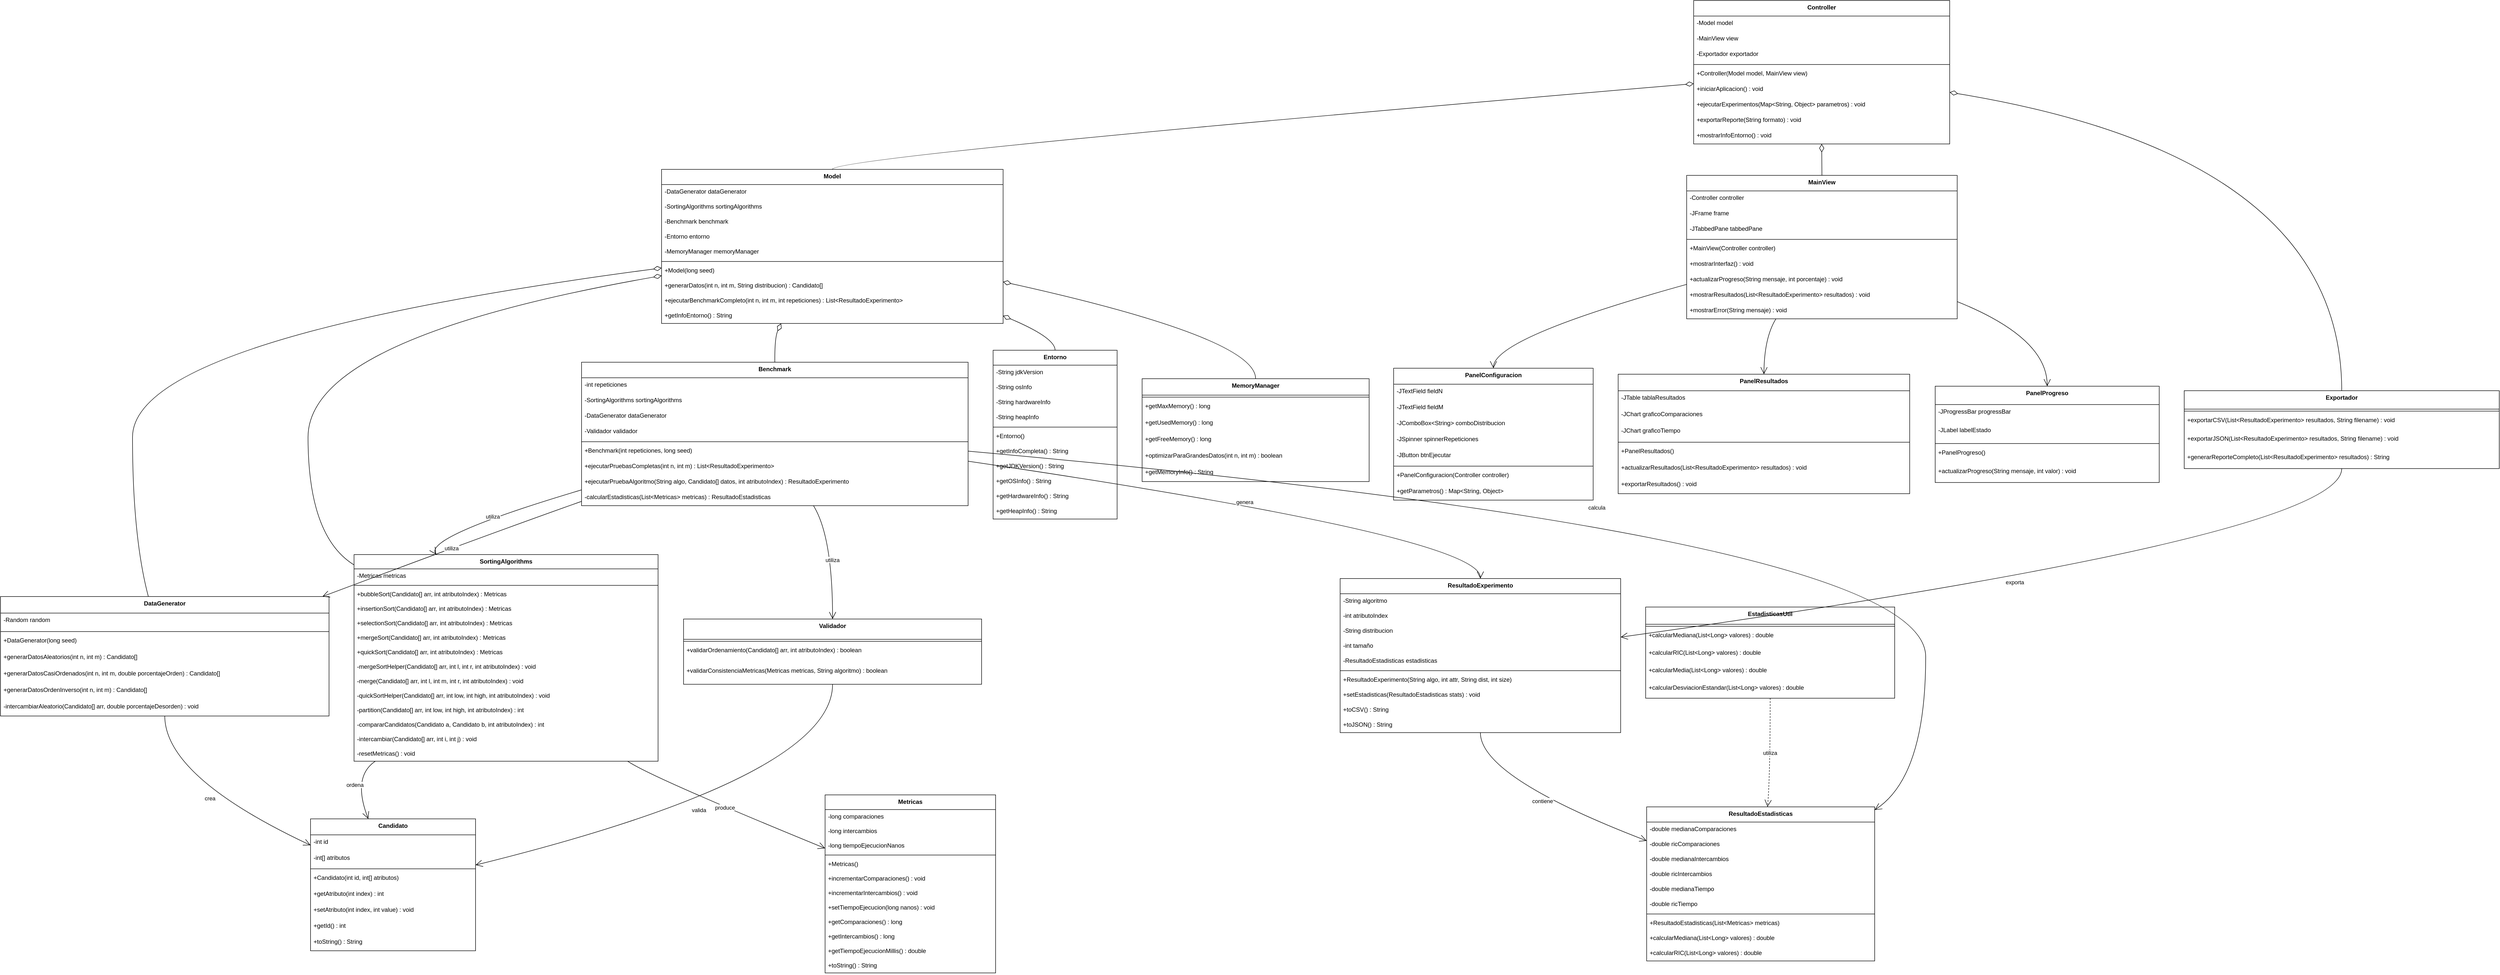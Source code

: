 <mxfile version="28.1.2">
  <diagram name="Página-1" id="I0yauXEKiqhv-mWuDDVQ">
    <mxGraphModel dx="4672" dy="2452" grid="1" gridSize="10" guides="1" tooltips="1" connect="1" arrows="1" fold="1" page="1" pageScale="1" pageWidth="827" pageHeight="1169" math="0" shadow="0">
      <root>
        <mxCell id="0" />
        <mxCell id="1" parent="0" />
        <mxCell id="fe2GhblOd2o-XDBGcBXA-1" value="Candidato" style="swimlane;fontStyle=1;align=center;verticalAlign=top;childLayout=stackLayout;horizontal=1;startSize=32;horizontalStack=0;resizeParent=1;resizeParentMax=0;resizeLast=0;collapsible=0;marginBottom=0;" vertex="1" parent="1">
          <mxGeometry x="640" y="1658" width="330" height="264" as="geometry" />
        </mxCell>
        <mxCell id="fe2GhblOd2o-XDBGcBXA-2" value="-int id" style="text;strokeColor=none;fillColor=none;align=left;verticalAlign=top;spacingLeft=4;spacingRight=4;overflow=hidden;rotatable=0;points=[[0,0.5],[1,0.5]];portConstraint=eastwest;" vertex="1" parent="fe2GhblOd2o-XDBGcBXA-1">
          <mxGeometry y="32" width="330" height="32" as="geometry" />
        </mxCell>
        <mxCell id="fe2GhblOd2o-XDBGcBXA-3" value="-int[] atributos" style="text;strokeColor=none;fillColor=none;align=left;verticalAlign=top;spacingLeft=4;spacingRight=4;overflow=hidden;rotatable=0;points=[[0,0.5],[1,0.5]];portConstraint=eastwest;" vertex="1" parent="fe2GhblOd2o-XDBGcBXA-1">
          <mxGeometry y="64" width="330" height="32" as="geometry" />
        </mxCell>
        <mxCell id="fe2GhblOd2o-XDBGcBXA-4" style="line;strokeWidth=1;fillColor=none;align=left;verticalAlign=middle;spacingTop=-1;spacingLeft=3;spacingRight=3;rotatable=0;labelPosition=right;points=[];portConstraint=eastwest;strokeColor=inherit;" vertex="1" parent="fe2GhblOd2o-XDBGcBXA-1">
          <mxGeometry y="96" width="330" height="8" as="geometry" />
        </mxCell>
        <mxCell id="fe2GhblOd2o-XDBGcBXA-5" value="+Candidato(int id, int[] atributos)" style="text;strokeColor=none;fillColor=none;align=left;verticalAlign=top;spacingLeft=4;spacingRight=4;overflow=hidden;rotatable=0;points=[[0,0.5],[1,0.5]];portConstraint=eastwest;" vertex="1" parent="fe2GhblOd2o-XDBGcBXA-1">
          <mxGeometry y="104" width="330" height="32" as="geometry" />
        </mxCell>
        <mxCell id="fe2GhblOd2o-XDBGcBXA-6" value="+getAtributo(int index) : int" style="text;strokeColor=none;fillColor=none;align=left;verticalAlign=top;spacingLeft=4;spacingRight=4;overflow=hidden;rotatable=0;points=[[0,0.5],[1,0.5]];portConstraint=eastwest;" vertex="1" parent="fe2GhblOd2o-XDBGcBXA-1">
          <mxGeometry y="136" width="330" height="32" as="geometry" />
        </mxCell>
        <mxCell id="fe2GhblOd2o-XDBGcBXA-7" value="+setAtributo(int index, int value) : void" style="text;strokeColor=none;fillColor=none;align=left;verticalAlign=top;spacingLeft=4;spacingRight=4;overflow=hidden;rotatable=0;points=[[0,0.5],[1,0.5]];portConstraint=eastwest;" vertex="1" parent="fe2GhblOd2o-XDBGcBXA-1">
          <mxGeometry y="168" width="330" height="32" as="geometry" />
        </mxCell>
        <mxCell id="fe2GhblOd2o-XDBGcBXA-8" value="+getId() : int" style="text;strokeColor=none;fillColor=none;align=left;verticalAlign=top;spacingLeft=4;spacingRight=4;overflow=hidden;rotatable=0;points=[[0,0.5],[1,0.5]];portConstraint=eastwest;" vertex="1" parent="fe2GhblOd2o-XDBGcBXA-1">
          <mxGeometry y="200" width="330" height="32" as="geometry" />
        </mxCell>
        <mxCell id="fe2GhblOd2o-XDBGcBXA-9" value="+toString() : String" style="text;strokeColor=none;fillColor=none;align=left;verticalAlign=top;spacingLeft=4;spacingRight=4;overflow=hidden;rotatable=0;points=[[0,0.5],[1,0.5]];portConstraint=eastwest;" vertex="1" parent="fe2GhblOd2o-XDBGcBXA-1">
          <mxGeometry y="232" width="330" height="32" as="geometry" />
        </mxCell>
        <mxCell id="fe2GhblOd2o-XDBGcBXA-10" value="DataGenerator" style="swimlane;fontStyle=1;align=center;verticalAlign=top;childLayout=stackLayout;horizontal=1;startSize=33.143;horizontalStack=0;resizeParent=1;resizeParentMax=0;resizeLast=0;collapsible=0;marginBottom=0;" vertex="1" parent="1">
          <mxGeometry x="20" y="1213" width="657" height="239.143" as="geometry" />
        </mxCell>
        <mxCell id="fe2GhblOd2o-XDBGcBXA-11" value="-Random random" style="text;strokeColor=none;fillColor=none;align=left;verticalAlign=top;spacingLeft=4;spacingRight=4;overflow=hidden;rotatable=0;points=[[0,0.5],[1,0.5]];portConstraint=eastwest;" vertex="1" parent="fe2GhblOd2o-XDBGcBXA-10">
          <mxGeometry y="33.143" width="657" height="33" as="geometry" />
        </mxCell>
        <mxCell id="fe2GhblOd2o-XDBGcBXA-12" style="line;strokeWidth=1;fillColor=none;align=left;verticalAlign=middle;spacingTop=-1;spacingLeft=3;spacingRight=3;rotatable=0;labelPosition=right;points=[];portConstraint=eastwest;strokeColor=inherit;" vertex="1" parent="fe2GhblOd2o-XDBGcBXA-10">
          <mxGeometry y="66.143" width="657" height="8" as="geometry" />
        </mxCell>
        <mxCell id="fe2GhblOd2o-XDBGcBXA-13" value="+DataGenerator(long seed)" style="text;strokeColor=none;fillColor=none;align=left;verticalAlign=top;spacingLeft=4;spacingRight=4;overflow=hidden;rotatable=0;points=[[0,0.5],[1,0.5]];portConstraint=eastwest;" vertex="1" parent="fe2GhblOd2o-XDBGcBXA-10">
          <mxGeometry y="74.143" width="657" height="33" as="geometry" />
        </mxCell>
        <mxCell id="fe2GhblOd2o-XDBGcBXA-14" value="+generarDatosAleatorios(int n, int m) : Candidato[]" style="text;strokeColor=none;fillColor=none;align=left;verticalAlign=top;spacingLeft=4;spacingRight=4;overflow=hidden;rotatable=0;points=[[0,0.5],[1,0.5]];portConstraint=eastwest;" vertex="1" parent="fe2GhblOd2o-XDBGcBXA-10">
          <mxGeometry y="107.143" width="657" height="33" as="geometry" />
        </mxCell>
        <mxCell id="fe2GhblOd2o-XDBGcBXA-15" value="+generarDatosCasiOrdenados(int n, int m, double porcentajeOrden) : Candidato[]" style="text;strokeColor=none;fillColor=none;align=left;verticalAlign=top;spacingLeft=4;spacingRight=4;overflow=hidden;rotatable=0;points=[[0,0.5],[1,0.5]];portConstraint=eastwest;" vertex="1" parent="fe2GhblOd2o-XDBGcBXA-10">
          <mxGeometry y="140.143" width="657" height="33" as="geometry" />
        </mxCell>
        <mxCell id="fe2GhblOd2o-XDBGcBXA-16" value="+generarDatosOrdenInverso(int n, int m) : Candidato[]" style="text;strokeColor=none;fillColor=none;align=left;verticalAlign=top;spacingLeft=4;spacingRight=4;overflow=hidden;rotatable=0;points=[[0,0.5],[1,0.5]];portConstraint=eastwest;" vertex="1" parent="fe2GhblOd2o-XDBGcBXA-10">
          <mxGeometry y="173.143" width="657" height="33" as="geometry" />
        </mxCell>
        <mxCell id="fe2GhblOd2o-XDBGcBXA-17" value="-intercambiarAleatorio(Candidato[] arr, double porcentajeDesorden) : void" style="text;strokeColor=none;fillColor=none;align=left;verticalAlign=top;spacingLeft=4;spacingRight=4;overflow=hidden;rotatable=0;points=[[0,0.5],[1,0.5]];portConstraint=eastwest;" vertex="1" parent="fe2GhblOd2o-XDBGcBXA-10">
          <mxGeometry y="206.143" width="657" height="33" as="geometry" />
        </mxCell>
        <mxCell id="fe2GhblOd2o-XDBGcBXA-18" value="SortingAlgorithms" style="swimlane;fontStyle=1;align=center;verticalAlign=top;childLayout=stackLayout;horizontal=1;startSize=28.571;horizontalStack=0;resizeParent=1;resizeParentMax=0;resizeLast=0;collapsible=0;marginBottom=0;" vertex="1" parent="1">
          <mxGeometry x="727" y="1129" width="608" height="413.571" as="geometry" />
        </mxCell>
        <mxCell id="fe2GhblOd2o-XDBGcBXA-19" value="-Metricas metricas" style="text;strokeColor=none;fillColor=none;align=left;verticalAlign=top;spacingLeft=4;spacingRight=4;overflow=hidden;rotatable=0;points=[[0,0.5],[1,0.5]];portConstraint=eastwest;" vertex="1" parent="fe2GhblOd2o-XDBGcBXA-18">
          <mxGeometry y="28.571" width="608" height="29" as="geometry" />
        </mxCell>
        <mxCell id="fe2GhblOd2o-XDBGcBXA-20" style="line;strokeWidth=1;fillColor=none;align=left;verticalAlign=middle;spacingTop=-1;spacingLeft=3;spacingRight=3;rotatable=0;labelPosition=right;points=[];portConstraint=eastwest;strokeColor=inherit;" vertex="1" parent="fe2GhblOd2o-XDBGcBXA-18">
          <mxGeometry y="57.571" width="608" height="8" as="geometry" />
        </mxCell>
        <mxCell id="fe2GhblOd2o-XDBGcBXA-21" value="+bubbleSort(Candidato[] arr, int atributoIndex) : Metricas" style="text;strokeColor=none;fillColor=none;align=left;verticalAlign=top;spacingLeft=4;spacingRight=4;overflow=hidden;rotatable=0;points=[[0,0.5],[1,0.5]];portConstraint=eastwest;" vertex="1" parent="fe2GhblOd2o-XDBGcBXA-18">
          <mxGeometry y="65.571" width="608" height="29" as="geometry" />
        </mxCell>
        <mxCell id="fe2GhblOd2o-XDBGcBXA-22" value="+insertionSort(Candidato[] arr, int atributoIndex) : Metricas" style="text;strokeColor=none;fillColor=none;align=left;verticalAlign=top;spacingLeft=4;spacingRight=4;overflow=hidden;rotatable=0;points=[[0,0.5],[1,0.5]];portConstraint=eastwest;" vertex="1" parent="fe2GhblOd2o-XDBGcBXA-18">
          <mxGeometry y="94.571" width="608" height="29" as="geometry" />
        </mxCell>
        <mxCell id="fe2GhblOd2o-XDBGcBXA-23" value="+selectionSort(Candidato[] arr, int atributoIndex) : Metricas" style="text;strokeColor=none;fillColor=none;align=left;verticalAlign=top;spacingLeft=4;spacingRight=4;overflow=hidden;rotatable=0;points=[[0,0.5],[1,0.5]];portConstraint=eastwest;" vertex="1" parent="fe2GhblOd2o-XDBGcBXA-18">
          <mxGeometry y="123.571" width="608" height="29" as="geometry" />
        </mxCell>
        <mxCell id="fe2GhblOd2o-XDBGcBXA-24" value="+mergeSort(Candidato[] arr, int atributoIndex) : Metricas" style="text;strokeColor=none;fillColor=none;align=left;verticalAlign=top;spacingLeft=4;spacingRight=4;overflow=hidden;rotatable=0;points=[[0,0.5],[1,0.5]];portConstraint=eastwest;" vertex="1" parent="fe2GhblOd2o-XDBGcBXA-18">
          <mxGeometry y="152.571" width="608" height="29" as="geometry" />
        </mxCell>
        <mxCell id="fe2GhblOd2o-XDBGcBXA-25" value="+quickSort(Candidato[] arr, int atributoIndex) : Metricas" style="text;strokeColor=none;fillColor=none;align=left;verticalAlign=top;spacingLeft=4;spacingRight=4;overflow=hidden;rotatable=0;points=[[0,0.5],[1,0.5]];portConstraint=eastwest;" vertex="1" parent="fe2GhblOd2o-XDBGcBXA-18">
          <mxGeometry y="181.571" width="608" height="29" as="geometry" />
        </mxCell>
        <mxCell id="fe2GhblOd2o-XDBGcBXA-26" value="-mergeSortHelper(Candidato[] arr, int l, int r, int atributoIndex) : void" style="text;strokeColor=none;fillColor=none;align=left;verticalAlign=top;spacingLeft=4;spacingRight=4;overflow=hidden;rotatable=0;points=[[0,0.5],[1,0.5]];portConstraint=eastwest;" vertex="1" parent="fe2GhblOd2o-XDBGcBXA-18">
          <mxGeometry y="210.571" width="608" height="29" as="geometry" />
        </mxCell>
        <mxCell id="fe2GhblOd2o-XDBGcBXA-27" value="-merge(Candidato[] arr, int l, int m, int r, int atributoIndex) : void" style="text;strokeColor=none;fillColor=none;align=left;verticalAlign=top;spacingLeft=4;spacingRight=4;overflow=hidden;rotatable=0;points=[[0,0.5],[1,0.5]];portConstraint=eastwest;" vertex="1" parent="fe2GhblOd2o-XDBGcBXA-18">
          <mxGeometry y="239.571" width="608" height="29" as="geometry" />
        </mxCell>
        <mxCell id="fe2GhblOd2o-XDBGcBXA-28" value="-quickSortHelper(Candidato[] arr, int low, int high, int atributoIndex) : void" style="text;strokeColor=none;fillColor=none;align=left;verticalAlign=top;spacingLeft=4;spacingRight=4;overflow=hidden;rotatable=0;points=[[0,0.5],[1,0.5]];portConstraint=eastwest;" vertex="1" parent="fe2GhblOd2o-XDBGcBXA-18">
          <mxGeometry y="268.571" width="608" height="29" as="geometry" />
        </mxCell>
        <mxCell id="fe2GhblOd2o-XDBGcBXA-29" value="-partition(Candidato[] arr, int low, int high, int atributoIndex) : int" style="text;strokeColor=none;fillColor=none;align=left;verticalAlign=top;spacingLeft=4;spacingRight=4;overflow=hidden;rotatable=0;points=[[0,0.5],[1,0.5]];portConstraint=eastwest;" vertex="1" parent="fe2GhblOd2o-XDBGcBXA-18">
          <mxGeometry y="297.571" width="608" height="29" as="geometry" />
        </mxCell>
        <mxCell id="fe2GhblOd2o-XDBGcBXA-30" value="-compararCandidatos(Candidato a, Candidato b, int atributoIndex) : int" style="text;strokeColor=none;fillColor=none;align=left;verticalAlign=top;spacingLeft=4;spacingRight=4;overflow=hidden;rotatable=0;points=[[0,0.5],[1,0.5]];portConstraint=eastwest;" vertex="1" parent="fe2GhblOd2o-XDBGcBXA-18">
          <mxGeometry y="326.571" width="608" height="29" as="geometry" />
        </mxCell>
        <mxCell id="fe2GhblOd2o-XDBGcBXA-31" value="-intercambiar(Candidato[] arr, int i, int j) : void" style="text;strokeColor=none;fillColor=none;align=left;verticalAlign=top;spacingLeft=4;spacingRight=4;overflow=hidden;rotatable=0;points=[[0,0.5],[1,0.5]];portConstraint=eastwest;" vertex="1" parent="fe2GhblOd2o-XDBGcBXA-18">
          <mxGeometry y="355.571" width="608" height="29" as="geometry" />
        </mxCell>
        <mxCell id="fe2GhblOd2o-XDBGcBXA-32" value="-resetMetricas() : void" style="text;strokeColor=none;fillColor=none;align=left;verticalAlign=top;spacingLeft=4;spacingRight=4;overflow=hidden;rotatable=0;points=[[0,0.5],[1,0.5]];portConstraint=eastwest;" vertex="1" parent="fe2GhblOd2o-XDBGcBXA-18">
          <mxGeometry y="384.571" width="608" height="29" as="geometry" />
        </mxCell>
        <mxCell id="fe2GhblOd2o-XDBGcBXA-33" value="Metricas" style="swimlane;fontStyle=1;align=center;verticalAlign=top;childLayout=stackLayout;horizontal=1;startSize=29.333;horizontalStack=0;resizeParent=1;resizeParentMax=0;resizeLast=0;collapsible=0;marginBottom=0;" vertex="1" parent="1">
          <mxGeometry x="1669" y="1610" width="341" height="356.333" as="geometry" />
        </mxCell>
        <mxCell id="fe2GhblOd2o-XDBGcBXA-34" value="-long comparaciones" style="text;strokeColor=none;fillColor=none;align=left;verticalAlign=top;spacingLeft=4;spacingRight=4;overflow=hidden;rotatable=0;points=[[0,0.5],[1,0.5]];portConstraint=eastwest;" vertex="1" parent="fe2GhblOd2o-XDBGcBXA-33">
          <mxGeometry y="29.333" width="341" height="29" as="geometry" />
        </mxCell>
        <mxCell id="fe2GhblOd2o-XDBGcBXA-35" value="-long intercambios" style="text;strokeColor=none;fillColor=none;align=left;verticalAlign=top;spacingLeft=4;spacingRight=4;overflow=hidden;rotatable=0;points=[[0,0.5],[1,0.5]];portConstraint=eastwest;" vertex="1" parent="fe2GhblOd2o-XDBGcBXA-33">
          <mxGeometry y="58.333" width="341" height="29" as="geometry" />
        </mxCell>
        <mxCell id="fe2GhblOd2o-XDBGcBXA-36" value="-long tiempoEjecucionNanos" style="text;strokeColor=none;fillColor=none;align=left;verticalAlign=top;spacingLeft=4;spacingRight=4;overflow=hidden;rotatable=0;points=[[0,0.5],[1,0.5]];portConstraint=eastwest;" vertex="1" parent="fe2GhblOd2o-XDBGcBXA-33">
          <mxGeometry y="87.333" width="341" height="29" as="geometry" />
        </mxCell>
        <mxCell id="fe2GhblOd2o-XDBGcBXA-37" style="line;strokeWidth=1;fillColor=none;align=left;verticalAlign=middle;spacingTop=-1;spacingLeft=3;spacingRight=3;rotatable=0;labelPosition=right;points=[];portConstraint=eastwest;strokeColor=inherit;" vertex="1" parent="fe2GhblOd2o-XDBGcBXA-33">
          <mxGeometry y="116.333" width="341" height="8" as="geometry" />
        </mxCell>
        <mxCell id="fe2GhblOd2o-XDBGcBXA-38" value="+Metricas()" style="text;strokeColor=none;fillColor=none;align=left;verticalAlign=top;spacingLeft=4;spacingRight=4;overflow=hidden;rotatable=0;points=[[0,0.5],[1,0.5]];portConstraint=eastwest;" vertex="1" parent="fe2GhblOd2o-XDBGcBXA-33">
          <mxGeometry y="124.333" width="341" height="29" as="geometry" />
        </mxCell>
        <mxCell id="fe2GhblOd2o-XDBGcBXA-39" value="+incrementarComparaciones() : void" style="text;strokeColor=none;fillColor=none;align=left;verticalAlign=top;spacingLeft=4;spacingRight=4;overflow=hidden;rotatable=0;points=[[0,0.5],[1,0.5]];portConstraint=eastwest;" vertex="1" parent="fe2GhblOd2o-XDBGcBXA-33">
          <mxGeometry y="153.333" width="341" height="29" as="geometry" />
        </mxCell>
        <mxCell id="fe2GhblOd2o-XDBGcBXA-40" value="+incrementarIntercambios() : void" style="text;strokeColor=none;fillColor=none;align=left;verticalAlign=top;spacingLeft=4;spacingRight=4;overflow=hidden;rotatable=0;points=[[0,0.5],[1,0.5]];portConstraint=eastwest;" vertex="1" parent="fe2GhblOd2o-XDBGcBXA-33">
          <mxGeometry y="182.333" width="341" height="29" as="geometry" />
        </mxCell>
        <mxCell id="fe2GhblOd2o-XDBGcBXA-41" value="+setTiempoEjecucion(long nanos) : void" style="text;strokeColor=none;fillColor=none;align=left;verticalAlign=top;spacingLeft=4;spacingRight=4;overflow=hidden;rotatable=0;points=[[0,0.5],[1,0.5]];portConstraint=eastwest;" vertex="1" parent="fe2GhblOd2o-XDBGcBXA-33">
          <mxGeometry y="211.333" width="341" height="29" as="geometry" />
        </mxCell>
        <mxCell id="fe2GhblOd2o-XDBGcBXA-42" value="+getComparaciones() : long" style="text;strokeColor=none;fillColor=none;align=left;verticalAlign=top;spacingLeft=4;spacingRight=4;overflow=hidden;rotatable=0;points=[[0,0.5],[1,0.5]];portConstraint=eastwest;" vertex="1" parent="fe2GhblOd2o-XDBGcBXA-33">
          <mxGeometry y="240.333" width="341" height="29" as="geometry" />
        </mxCell>
        <mxCell id="fe2GhblOd2o-XDBGcBXA-43" value="+getIntercambios() : long" style="text;strokeColor=none;fillColor=none;align=left;verticalAlign=top;spacingLeft=4;spacingRight=4;overflow=hidden;rotatable=0;points=[[0,0.5],[1,0.5]];portConstraint=eastwest;" vertex="1" parent="fe2GhblOd2o-XDBGcBXA-33">
          <mxGeometry y="269.333" width="341" height="29" as="geometry" />
        </mxCell>
        <mxCell id="fe2GhblOd2o-XDBGcBXA-44" value="+getTiempoEjecucionMillis() : double" style="text;strokeColor=none;fillColor=none;align=left;verticalAlign=top;spacingLeft=4;spacingRight=4;overflow=hidden;rotatable=0;points=[[0,0.5],[1,0.5]];portConstraint=eastwest;" vertex="1" parent="fe2GhblOd2o-XDBGcBXA-33">
          <mxGeometry y="298.333" width="341" height="29" as="geometry" />
        </mxCell>
        <mxCell id="fe2GhblOd2o-XDBGcBXA-45" value="+toString() : String" style="text;strokeColor=none;fillColor=none;align=left;verticalAlign=top;spacingLeft=4;spacingRight=4;overflow=hidden;rotatable=0;points=[[0,0.5],[1,0.5]];portConstraint=eastwest;" vertex="1" parent="fe2GhblOd2o-XDBGcBXA-33">
          <mxGeometry y="327.333" width="341" height="29" as="geometry" />
        </mxCell>
        <mxCell id="fe2GhblOd2o-XDBGcBXA-46" value="Benchmark" style="swimlane;fontStyle=1;align=center;verticalAlign=top;childLayout=stackLayout;horizontal=1;startSize=31.111;horizontalStack=0;resizeParent=1;resizeParentMax=0;resizeLast=0;collapsible=0;marginBottom=0;" vertex="1" parent="1">
          <mxGeometry x="1182" y="744" width="773" height="287.111" as="geometry" />
        </mxCell>
        <mxCell id="fe2GhblOd2o-XDBGcBXA-47" value="-int repeticiones" style="text;strokeColor=none;fillColor=none;align=left;verticalAlign=top;spacingLeft=4;spacingRight=4;overflow=hidden;rotatable=0;points=[[0,0.5],[1,0.5]];portConstraint=eastwest;" vertex="1" parent="fe2GhblOd2o-XDBGcBXA-46">
          <mxGeometry y="31.111" width="773" height="31" as="geometry" />
        </mxCell>
        <mxCell id="fe2GhblOd2o-XDBGcBXA-48" value="-SortingAlgorithms sortingAlgorithms" style="text;strokeColor=none;fillColor=none;align=left;verticalAlign=top;spacingLeft=4;spacingRight=4;overflow=hidden;rotatable=0;points=[[0,0.5],[1,0.5]];portConstraint=eastwest;" vertex="1" parent="fe2GhblOd2o-XDBGcBXA-46">
          <mxGeometry y="62.111" width="773" height="31" as="geometry" />
        </mxCell>
        <mxCell id="fe2GhblOd2o-XDBGcBXA-49" value="-DataGenerator dataGenerator" style="text;strokeColor=none;fillColor=none;align=left;verticalAlign=top;spacingLeft=4;spacingRight=4;overflow=hidden;rotatable=0;points=[[0,0.5],[1,0.5]];portConstraint=eastwest;" vertex="1" parent="fe2GhblOd2o-XDBGcBXA-46">
          <mxGeometry y="93.111" width="773" height="31" as="geometry" />
        </mxCell>
        <mxCell id="fe2GhblOd2o-XDBGcBXA-50" value="-Validador validador" style="text;strokeColor=none;fillColor=none;align=left;verticalAlign=top;spacingLeft=4;spacingRight=4;overflow=hidden;rotatable=0;points=[[0,0.5],[1,0.5]];portConstraint=eastwest;" vertex="1" parent="fe2GhblOd2o-XDBGcBXA-46">
          <mxGeometry y="124.111" width="773" height="31" as="geometry" />
        </mxCell>
        <mxCell id="fe2GhblOd2o-XDBGcBXA-51" style="line;strokeWidth=1;fillColor=none;align=left;verticalAlign=middle;spacingTop=-1;spacingLeft=3;spacingRight=3;rotatable=0;labelPosition=right;points=[];portConstraint=eastwest;strokeColor=inherit;" vertex="1" parent="fe2GhblOd2o-XDBGcBXA-46">
          <mxGeometry y="155.111" width="773" height="8" as="geometry" />
        </mxCell>
        <mxCell id="fe2GhblOd2o-XDBGcBXA-52" value="+Benchmark(int repeticiones, long seed)" style="text;strokeColor=none;fillColor=none;align=left;verticalAlign=top;spacingLeft=4;spacingRight=4;overflow=hidden;rotatable=0;points=[[0,0.5],[1,0.5]];portConstraint=eastwest;" vertex="1" parent="fe2GhblOd2o-XDBGcBXA-46">
          <mxGeometry y="163.111" width="773" height="31" as="geometry" />
        </mxCell>
        <mxCell id="fe2GhblOd2o-XDBGcBXA-53" value="+ejecutarPruebasCompletas(int n, int m) : List&lt;ResultadoExperimento&gt;" style="text;strokeColor=none;fillColor=none;align=left;verticalAlign=top;spacingLeft=4;spacingRight=4;overflow=hidden;rotatable=0;points=[[0,0.5],[1,0.5]];portConstraint=eastwest;" vertex="1" parent="fe2GhblOd2o-XDBGcBXA-46">
          <mxGeometry y="194.111" width="773" height="31" as="geometry" />
        </mxCell>
        <mxCell id="fe2GhblOd2o-XDBGcBXA-54" value="+ejecutarPruebaAlgoritmo(String algo, Candidato[] datos, int atributoIndex) : ResultadoExperimento" style="text;strokeColor=none;fillColor=none;align=left;verticalAlign=top;spacingLeft=4;spacingRight=4;overflow=hidden;rotatable=0;points=[[0,0.5],[1,0.5]];portConstraint=eastwest;" vertex="1" parent="fe2GhblOd2o-XDBGcBXA-46">
          <mxGeometry y="225.111" width="773" height="31" as="geometry" />
        </mxCell>
        <mxCell id="fe2GhblOd2o-XDBGcBXA-55" value="-calcularEstadisticas(List&lt;Metricas&gt; metricas) : ResultadoEstadisticas" style="text;strokeColor=none;fillColor=none;align=left;verticalAlign=top;spacingLeft=4;spacingRight=4;overflow=hidden;rotatable=0;points=[[0,0.5],[1,0.5]];portConstraint=eastwest;" vertex="1" parent="fe2GhblOd2o-XDBGcBXA-46">
          <mxGeometry y="256.111" width="773" height="31" as="geometry" />
        </mxCell>
        <mxCell id="fe2GhblOd2o-XDBGcBXA-56" value="ResultadoExperimento" style="swimlane;fontStyle=1;align=center;verticalAlign=top;childLayout=stackLayout;horizontal=1;startSize=30.4;horizontalStack=0;resizeParent=1;resizeParentMax=0;resizeLast=0;collapsible=0;marginBottom=0;" vertex="1" parent="1">
          <mxGeometry x="2699" y="1177" width="561" height="308.4" as="geometry" />
        </mxCell>
        <mxCell id="fe2GhblOd2o-XDBGcBXA-57" value="-String algoritmo" style="text;strokeColor=none;fillColor=none;align=left;verticalAlign=top;spacingLeft=4;spacingRight=4;overflow=hidden;rotatable=0;points=[[0,0.5],[1,0.5]];portConstraint=eastwest;" vertex="1" parent="fe2GhblOd2o-XDBGcBXA-56">
          <mxGeometry y="30.4" width="561" height="30" as="geometry" />
        </mxCell>
        <mxCell id="fe2GhblOd2o-XDBGcBXA-58" value="-int atributoIndex" style="text;strokeColor=none;fillColor=none;align=left;verticalAlign=top;spacingLeft=4;spacingRight=4;overflow=hidden;rotatable=0;points=[[0,0.5],[1,0.5]];portConstraint=eastwest;" vertex="1" parent="fe2GhblOd2o-XDBGcBXA-56">
          <mxGeometry y="60.4" width="561" height="30" as="geometry" />
        </mxCell>
        <mxCell id="fe2GhblOd2o-XDBGcBXA-59" value="-String distribucion" style="text;strokeColor=none;fillColor=none;align=left;verticalAlign=top;spacingLeft=4;spacingRight=4;overflow=hidden;rotatable=0;points=[[0,0.5],[1,0.5]];portConstraint=eastwest;" vertex="1" parent="fe2GhblOd2o-XDBGcBXA-56">
          <mxGeometry y="90.4" width="561" height="30" as="geometry" />
        </mxCell>
        <mxCell id="fe2GhblOd2o-XDBGcBXA-60" value="-int tamaño" style="text;strokeColor=none;fillColor=none;align=left;verticalAlign=top;spacingLeft=4;spacingRight=4;overflow=hidden;rotatable=0;points=[[0,0.5],[1,0.5]];portConstraint=eastwest;" vertex="1" parent="fe2GhblOd2o-XDBGcBXA-56">
          <mxGeometry y="120.4" width="561" height="30" as="geometry" />
        </mxCell>
        <mxCell id="fe2GhblOd2o-XDBGcBXA-61" value="-ResultadoEstadisticas estadisticas" style="text;strokeColor=none;fillColor=none;align=left;verticalAlign=top;spacingLeft=4;spacingRight=4;overflow=hidden;rotatable=0;points=[[0,0.5],[1,0.5]];portConstraint=eastwest;" vertex="1" parent="fe2GhblOd2o-XDBGcBXA-56">
          <mxGeometry y="150.4" width="561" height="30" as="geometry" />
        </mxCell>
        <mxCell id="fe2GhblOd2o-XDBGcBXA-62" style="line;strokeWidth=1;fillColor=none;align=left;verticalAlign=middle;spacingTop=-1;spacingLeft=3;spacingRight=3;rotatable=0;labelPosition=right;points=[];portConstraint=eastwest;strokeColor=inherit;" vertex="1" parent="fe2GhblOd2o-XDBGcBXA-56">
          <mxGeometry y="180.4" width="561" height="8" as="geometry" />
        </mxCell>
        <mxCell id="fe2GhblOd2o-XDBGcBXA-63" value="+ResultadoExperimento(String algo, int attr, String dist, int size)" style="text;strokeColor=none;fillColor=none;align=left;verticalAlign=top;spacingLeft=4;spacingRight=4;overflow=hidden;rotatable=0;points=[[0,0.5],[1,0.5]];portConstraint=eastwest;" vertex="1" parent="fe2GhblOd2o-XDBGcBXA-56">
          <mxGeometry y="188.4" width="561" height="30" as="geometry" />
        </mxCell>
        <mxCell id="fe2GhblOd2o-XDBGcBXA-64" value="+setEstadisticas(ResultadoEstadisticas stats) : void" style="text;strokeColor=none;fillColor=none;align=left;verticalAlign=top;spacingLeft=4;spacingRight=4;overflow=hidden;rotatable=0;points=[[0,0.5],[1,0.5]];portConstraint=eastwest;" vertex="1" parent="fe2GhblOd2o-XDBGcBXA-56">
          <mxGeometry y="218.4" width="561" height="30" as="geometry" />
        </mxCell>
        <mxCell id="fe2GhblOd2o-XDBGcBXA-65" value="+toCSV() : String" style="text;strokeColor=none;fillColor=none;align=left;verticalAlign=top;spacingLeft=4;spacingRight=4;overflow=hidden;rotatable=0;points=[[0,0.5],[1,0.5]];portConstraint=eastwest;" vertex="1" parent="fe2GhblOd2o-XDBGcBXA-56">
          <mxGeometry y="248.4" width="561" height="30" as="geometry" />
        </mxCell>
        <mxCell id="fe2GhblOd2o-XDBGcBXA-66" value="+toJSON() : String" style="text;strokeColor=none;fillColor=none;align=left;verticalAlign=top;spacingLeft=4;spacingRight=4;overflow=hidden;rotatable=0;points=[[0,0.5],[1,0.5]];portConstraint=eastwest;" vertex="1" parent="fe2GhblOd2o-XDBGcBXA-56">
          <mxGeometry y="278.4" width="561" height="30" as="geometry" />
        </mxCell>
        <mxCell id="fe2GhblOd2o-XDBGcBXA-67" value="ResultadoEstadisticas" style="swimlane;fontStyle=1;align=center;verticalAlign=top;childLayout=stackLayout;horizontal=1;startSize=30.4;horizontalStack=0;resizeParent=1;resizeParentMax=0;resizeLast=0;collapsible=0;marginBottom=0;" vertex="1" parent="1">
          <mxGeometry x="3312" y="1634" width="456" height="308.4" as="geometry" />
        </mxCell>
        <mxCell id="fe2GhblOd2o-XDBGcBXA-68" value="-double medianaComparaciones" style="text;strokeColor=none;fillColor=none;align=left;verticalAlign=top;spacingLeft=4;spacingRight=4;overflow=hidden;rotatable=0;points=[[0,0.5],[1,0.5]];portConstraint=eastwest;" vertex="1" parent="fe2GhblOd2o-XDBGcBXA-67">
          <mxGeometry y="30.4" width="456" height="30" as="geometry" />
        </mxCell>
        <mxCell id="fe2GhblOd2o-XDBGcBXA-69" value="-double ricComparaciones" style="text;strokeColor=none;fillColor=none;align=left;verticalAlign=top;spacingLeft=4;spacingRight=4;overflow=hidden;rotatable=0;points=[[0,0.5],[1,0.5]];portConstraint=eastwest;" vertex="1" parent="fe2GhblOd2o-XDBGcBXA-67">
          <mxGeometry y="60.4" width="456" height="30" as="geometry" />
        </mxCell>
        <mxCell id="fe2GhblOd2o-XDBGcBXA-70" value="-double medianaIntercambios" style="text;strokeColor=none;fillColor=none;align=left;verticalAlign=top;spacingLeft=4;spacingRight=4;overflow=hidden;rotatable=0;points=[[0,0.5],[1,0.5]];portConstraint=eastwest;" vertex="1" parent="fe2GhblOd2o-XDBGcBXA-67">
          <mxGeometry y="90.4" width="456" height="30" as="geometry" />
        </mxCell>
        <mxCell id="fe2GhblOd2o-XDBGcBXA-71" value="-double ricIntercambios" style="text;strokeColor=none;fillColor=none;align=left;verticalAlign=top;spacingLeft=4;spacingRight=4;overflow=hidden;rotatable=0;points=[[0,0.5],[1,0.5]];portConstraint=eastwest;" vertex="1" parent="fe2GhblOd2o-XDBGcBXA-67">
          <mxGeometry y="120.4" width="456" height="30" as="geometry" />
        </mxCell>
        <mxCell id="fe2GhblOd2o-XDBGcBXA-72" value="-double medianaTiempo" style="text;strokeColor=none;fillColor=none;align=left;verticalAlign=top;spacingLeft=4;spacingRight=4;overflow=hidden;rotatable=0;points=[[0,0.5],[1,0.5]];portConstraint=eastwest;" vertex="1" parent="fe2GhblOd2o-XDBGcBXA-67">
          <mxGeometry y="150.4" width="456" height="30" as="geometry" />
        </mxCell>
        <mxCell id="fe2GhblOd2o-XDBGcBXA-73" value="-double ricTiempo" style="text;strokeColor=none;fillColor=none;align=left;verticalAlign=top;spacingLeft=4;spacingRight=4;overflow=hidden;rotatable=0;points=[[0,0.5],[1,0.5]];portConstraint=eastwest;" vertex="1" parent="fe2GhblOd2o-XDBGcBXA-67">
          <mxGeometry y="180.4" width="456" height="30" as="geometry" />
        </mxCell>
        <mxCell id="fe2GhblOd2o-XDBGcBXA-74" style="line;strokeWidth=1;fillColor=none;align=left;verticalAlign=middle;spacingTop=-1;spacingLeft=3;spacingRight=3;rotatable=0;labelPosition=right;points=[];portConstraint=eastwest;strokeColor=inherit;" vertex="1" parent="fe2GhblOd2o-XDBGcBXA-67">
          <mxGeometry y="210.4" width="456" height="8" as="geometry" />
        </mxCell>
        <mxCell id="fe2GhblOd2o-XDBGcBXA-75" value="+ResultadoEstadisticas(List&lt;Metricas&gt; metricas)" style="text;strokeColor=none;fillColor=none;align=left;verticalAlign=top;spacingLeft=4;spacingRight=4;overflow=hidden;rotatable=0;points=[[0,0.5],[1,0.5]];portConstraint=eastwest;" vertex="1" parent="fe2GhblOd2o-XDBGcBXA-67">
          <mxGeometry y="218.4" width="456" height="30" as="geometry" />
        </mxCell>
        <mxCell id="fe2GhblOd2o-XDBGcBXA-76" value="+calcularMediana(List&lt;Long&gt; valores) : double" style="text;strokeColor=none;fillColor=none;align=left;verticalAlign=top;spacingLeft=4;spacingRight=4;overflow=hidden;rotatable=0;points=[[0,0.5],[1,0.5]];portConstraint=eastwest;" vertex="1" parent="fe2GhblOd2o-XDBGcBXA-67">
          <mxGeometry y="248.4" width="456" height="30" as="geometry" />
        </mxCell>
        <mxCell id="fe2GhblOd2o-XDBGcBXA-77" value="+calcularRIC(List&lt;Long&gt; valores) : double" style="text;strokeColor=none;fillColor=none;align=left;verticalAlign=top;spacingLeft=4;spacingRight=4;overflow=hidden;rotatable=0;points=[[0,0.5],[1,0.5]];portConstraint=eastwest;" vertex="1" parent="fe2GhblOd2o-XDBGcBXA-67">
          <mxGeometry y="278.4" width="456" height="30" as="geometry" />
        </mxCell>
        <mxCell id="fe2GhblOd2o-XDBGcBXA-78" value="Validador" style="swimlane;fontStyle=1;align=center;verticalAlign=top;childLayout=stackLayout;horizontal=1;startSize=40.571;horizontalStack=0;resizeParent=1;resizeParentMax=0;resizeLast=0;collapsible=0;marginBottom=0;" vertex="1" parent="1">
          <mxGeometry x="1386" y="1258" width="596" height="130.571" as="geometry" />
        </mxCell>
        <mxCell id="fe2GhblOd2o-XDBGcBXA-79" style="line;strokeWidth=1;fillColor=none;align=left;verticalAlign=middle;spacingTop=-1;spacingLeft=3;spacingRight=3;rotatable=0;labelPosition=right;points=[];portConstraint=eastwest;strokeColor=inherit;" vertex="1" parent="fe2GhblOd2o-XDBGcBXA-78">
          <mxGeometry y="40.571" width="596" height="8" as="geometry" />
        </mxCell>
        <mxCell id="fe2GhblOd2o-XDBGcBXA-80" value="+validarOrdenamiento(Candidato[] arr, int atributoIndex) : boolean" style="text;strokeColor=none;fillColor=none;align=left;verticalAlign=top;spacingLeft=4;spacingRight=4;overflow=hidden;rotatable=0;points=[[0,0.5],[1,0.5]];portConstraint=eastwest;" vertex="1" parent="fe2GhblOd2o-XDBGcBXA-78">
          <mxGeometry y="48.571" width="596" height="41" as="geometry" />
        </mxCell>
        <mxCell id="fe2GhblOd2o-XDBGcBXA-81" value="+validarConsistenciaMetricas(Metricas metricas, String algoritmo) : boolean" style="text;strokeColor=none;fillColor=none;align=left;verticalAlign=top;spacingLeft=4;spacingRight=4;overflow=hidden;rotatable=0;points=[[0,0.5],[1,0.5]];portConstraint=eastwest;" vertex="1" parent="fe2GhblOd2o-XDBGcBXA-78">
          <mxGeometry y="89.571" width="596" height="41" as="geometry" />
        </mxCell>
        <mxCell id="fe2GhblOd2o-XDBGcBXA-82" value="Exportador" style="swimlane;fontStyle=1;align=center;verticalAlign=top;childLayout=stackLayout;horizontal=1;startSize=36.889;horizontalStack=0;resizeParent=1;resizeParentMax=0;resizeLast=0;collapsible=0;marginBottom=0;" vertex="1" parent="1">
          <mxGeometry x="4387" y="801" width="630" height="155.889" as="geometry" />
        </mxCell>
        <mxCell id="fe2GhblOd2o-XDBGcBXA-83" style="line;strokeWidth=1;fillColor=none;align=left;verticalAlign=middle;spacingTop=-1;spacingLeft=3;spacingRight=3;rotatable=0;labelPosition=right;points=[];portConstraint=eastwest;strokeColor=inherit;" vertex="1" parent="fe2GhblOd2o-XDBGcBXA-82">
          <mxGeometry y="36.889" width="630" height="8" as="geometry" />
        </mxCell>
        <mxCell id="fe2GhblOd2o-XDBGcBXA-84" value="+exportarCSV(List&lt;ResultadoExperimento&gt; resultados, String filename) : void" style="text;strokeColor=none;fillColor=none;align=left;verticalAlign=top;spacingLeft=4;spacingRight=4;overflow=hidden;rotatable=0;points=[[0,0.5],[1,0.5]];portConstraint=eastwest;" vertex="1" parent="fe2GhblOd2o-XDBGcBXA-82">
          <mxGeometry y="44.889" width="630" height="37" as="geometry" />
        </mxCell>
        <mxCell id="fe2GhblOd2o-XDBGcBXA-85" value="+exportarJSON(List&lt;ResultadoExperimento&gt; resultados, String filename) : void" style="text;strokeColor=none;fillColor=none;align=left;verticalAlign=top;spacingLeft=4;spacingRight=4;overflow=hidden;rotatable=0;points=[[0,0.5],[1,0.5]];portConstraint=eastwest;" vertex="1" parent="fe2GhblOd2o-XDBGcBXA-82">
          <mxGeometry y="81.889" width="630" height="37" as="geometry" />
        </mxCell>
        <mxCell id="fe2GhblOd2o-XDBGcBXA-86" value="+generarReporteCompleto(List&lt;ResultadoExperimento&gt; resultados) : String" style="text;strokeColor=none;fillColor=none;align=left;verticalAlign=top;spacingLeft=4;spacingRight=4;overflow=hidden;rotatable=0;points=[[0,0.5],[1,0.5]];portConstraint=eastwest;" vertex="1" parent="fe2GhblOd2o-XDBGcBXA-82">
          <mxGeometry y="118.889" width="630" height="37" as="geometry" />
        </mxCell>
        <mxCell id="fe2GhblOd2o-XDBGcBXA-87" value="EstadisticasUtil" style="swimlane;fontStyle=1;align=center;verticalAlign=top;childLayout=stackLayout;horizontal=1;startSize=34.545;horizontalStack=0;resizeParent=1;resizeParentMax=0;resizeLast=0;collapsible=0;marginBottom=0;" vertex="1" parent="1">
          <mxGeometry x="3310" y="1234" width="498" height="182.545" as="geometry" />
        </mxCell>
        <mxCell id="fe2GhblOd2o-XDBGcBXA-88" style="line;strokeWidth=1;fillColor=none;align=left;verticalAlign=middle;spacingTop=-1;spacingLeft=3;spacingRight=3;rotatable=0;labelPosition=right;points=[];portConstraint=eastwest;strokeColor=inherit;" vertex="1" parent="fe2GhblOd2o-XDBGcBXA-87">
          <mxGeometry y="34.545" width="498" height="8" as="geometry" />
        </mxCell>
        <mxCell id="fe2GhblOd2o-XDBGcBXA-89" value="+calcularMediana(List&lt;Long&gt; valores) : double" style="text;strokeColor=none;fillColor=none;align=left;verticalAlign=top;spacingLeft=4;spacingRight=4;overflow=hidden;rotatable=0;points=[[0,0.5],[1,0.5]];portConstraint=eastwest;" vertex="1" parent="fe2GhblOd2o-XDBGcBXA-87">
          <mxGeometry y="42.545" width="498" height="35" as="geometry" />
        </mxCell>
        <mxCell id="fe2GhblOd2o-XDBGcBXA-90" value="+calcularRIC(List&lt;Long&gt; valores) : double" style="text;strokeColor=none;fillColor=none;align=left;verticalAlign=top;spacingLeft=4;spacingRight=4;overflow=hidden;rotatable=0;points=[[0,0.5],[1,0.5]];portConstraint=eastwest;" vertex="1" parent="fe2GhblOd2o-XDBGcBXA-87">
          <mxGeometry y="77.545" width="498" height="35" as="geometry" />
        </mxCell>
        <mxCell id="fe2GhblOd2o-XDBGcBXA-91" value="+calcularMedia(List&lt;Long&gt; valores) : double" style="text;strokeColor=none;fillColor=none;align=left;verticalAlign=top;spacingLeft=4;spacingRight=4;overflow=hidden;rotatable=0;points=[[0,0.5],[1,0.5]];portConstraint=eastwest;" vertex="1" parent="fe2GhblOd2o-XDBGcBXA-87">
          <mxGeometry y="112.545" width="498" height="35" as="geometry" />
        </mxCell>
        <mxCell id="fe2GhblOd2o-XDBGcBXA-92" value="+calcularDesviacionEstandar(List&lt;Long&gt; valores) : double" style="text;strokeColor=none;fillColor=none;align=left;verticalAlign=top;spacingLeft=4;spacingRight=4;overflow=hidden;rotatable=0;points=[[0,0.5],[1,0.5]];portConstraint=eastwest;" vertex="1" parent="fe2GhblOd2o-XDBGcBXA-87">
          <mxGeometry y="147.545" width="498" height="35" as="geometry" />
        </mxCell>
        <mxCell id="fe2GhblOd2o-XDBGcBXA-93" value="MemoryManager" style="swimlane;fontStyle=1;align=center;verticalAlign=top;childLayout=stackLayout;horizontal=1;startSize=32.923;horizontalStack=0;resizeParent=1;resizeParentMax=0;resizeLast=0;collapsible=0;marginBottom=0;" vertex="1" parent="1">
          <mxGeometry x="2303" y="777" width="454" height="205.923" as="geometry" />
        </mxCell>
        <mxCell id="fe2GhblOd2o-XDBGcBXA-94" style="line;strokeWidth=1;fillColor=none;align=left;verticalAlign=middle;spacingTop=-1;spacingLeft=3;spacingRight=3;rotatable=0;labelPosition=right;points=[];portConstraint=eastwest;strokeColor=inherit;" vertex="1" parent="fe2GhblOd2o-XDBGcBXA-93">
          <mxGeometry y="32.923" width="454" height="8" as="geometry" />
        </mxCell>
        <mxCell id="fe2GhblOd2o-XDBGcBXA-95" value="+getMaxMemory() : long" style="text;strokeColor=none;fillColor=none;align=left;verticalAlign=top;spacingLeft=4;spacingRight=4;overflow=hidden;rotatable=0;points=[[0,0.5],[1,0.5]];portConstraint=eastwest;" vertex="1" parent="fe2GhblOd2o-XDBGcBXA-93">
          <mxGeometry y="40.923" width="454" height="33" as="geometry" />
        </mxCell>
        <mxCell id="fe2GhblOd2o-XDBGcBXA-96" value="+getUsedMemory() : long" style="text;strokeColor=none;fillColor=none;align=left;verticalAlign=top;spacingLeft=4;spacingRight=4;overflow=hidden;rotatable=0;points=[[0,0.5],[1,0.5]];portConstraint=eastwest;" vertex="1" parent="fe2GhblOd2o-XDBGcBXA-93">
          <mxGeometry y="73.923" width="454" height="33" as="geometry" />
        </mxCell>
        <mxCell id="fe2GhblOd2o-XDBGcBXA-97" value="+getFreeMemory() : long" style="text;strokeColor=none;fillColor=none;align=left;verticalAlign=top;spacingLeft=4;spacingRight=4;overflow=hidden;rotatable=0;points=[[0,0.5],[1,0.5]];portConstraint=eastwest;" vertex="1" parent="fe2GhblOd2o-XDBGcBXA-93">
          <mxGeometry y="106.923" width="454" height="33" as="geometry" />
        </mxCell>
        <mxCell id="fe2GhblOd2o-XDBGcBXA-98" value="+optimizarParaGrandesDatos(int n, int m) : boolean" style="text;strokeColor=none;fillColor=none;align=left;verticalAlign=top;spacingLeft=4;spacingRight=4;overflow=hidden;rotatable=0;points=[[0,0.5],[1,0.5]];portConstraint=eastwest;" vertex="1" parent="fe2GhblOd2o-XDBGcBXA-93">
          <mxGeometry y="139.923" width="454" height="33" as="geometry" />
        </mxCell>
        <mxCell id="fe2GhblOd2o-XDBGcBXA-99" value="+getMemoryInfo() : String" style="text;strokeColor=none;fillColor=none;align=left;verticalAlign=top;spacingLeft=4;spacingRight=4;overflow=hidden;rotatable=0;points=[[0,0.5],[1,0.5]];portConstraint=eastwest;" vertex="1" parent="fe2GhblOd2o-XDBGcBXA-93">
          <mxGeometry y="172.923" width="454" height="33" as="geometry" />
        </mxCell>
        <mxCell id="fe2GhblOd2o-XDBGcBXA-100" value="Entorno" style="swimlane;fontStyle=1;align=center;verticalAlign=top;childLayout=stackLayout;horizontal=1;startSize=29.818;horizontalStack=0;resizeParent=1;resizeParentMax=0;resizeLast=0;collapsible=0;marginBottom=0;" vertex="1" parent="1">
          <mxGeometry x="2005" y="720" width="248" height="337.818" as="geometry" />
        </mxCell>
        <mxCell id="fe2GhblOd2o-XDBGcBXA-101" value="-String jdkVersion" style="text;strokeColor=none;fillColor=none;align=left;verticalAlign=top;spacingLeft=4;spacingRight=4;overflow=hidden;rotatable=0;points=[[0,0.5],[1,0.5]];portConstraint=eastwest;" vertex="1" parent="fe2GhblOd2o-XDBGcBXA-100">
          <mxGeometry y="29.818" width="248" height="30" as="geometry" />
        </mxCell>
        <mxCell id="fe2GhblOd2o-XDBGcBXA-102" value="-String osInfo" style="text;strokeColor=none;fillColor=none;align=left;verticalAlign=top;spacingLeft=4;spacingRight=4;overflow=hidden;rotatable=0;points=[[0,0.5],[1,0.5]];portConstraint=eastwest;" vertex="1" parent="fe2GhblOd2o-XDBGcBXA-100">
          <mxGeometry y="59.818" width="248" height="30" as="geometry" />
        </mxCell>
        <mxCell id="fe2GhblOd2o-XDBGcBXA-103" value="-String hardwareInfo" style="text;strokeColor=none;fillColor=none;align=left;verticalAlign=top;spacingLeft=4;spacingRight=4;overflow=hidden;rotatable=0;points=[[0,0.5],[1,0.5]];portConstraint=eastwest;" vertex="1" parent="fe2GhblOd2o-XDBGcBXA-100">
          <mxGeometry y="89.818" width="248" height="30" as="geometry" />
        </mxCell>
        <mxCell id="fe2GhblOd2o-XDBGcBXA-104" value="-String heapInfo" style="text;strokeColor=none;fillColor=none;align=left;verticalAlign=top;spacingLeft=4;spacingRight=4;overflow=hidden;rotatable=0;points=[[0,0.5],[1,0.5]];portConstraint=eastwest;" vertex="1" parent="fe2GhblOd2o-XDBGcBXA-100">
          <mxGeometry y="119.818" width="248" height="30" as="geometry" />
        </mxCell>
        <mxCell id="fe2GhblOd2o-XDBGcBXA-105" style="line;strokeWidth=1;fillColor=none;align=left;verticalAlign=middle;spacingTop=-1;spacingLeft=3;spacingRight=3;rotatable=0;labelPosition=right;points=[];portConstraint=eastwest;strokeColor=inherit;" vertex="1" parent="fe2GhblOd2o-XDBGcBXA-100">
          <mxGeometry y="149.818" width="248" height="8" as="geometry" />
        </mxCell>
        <mxCell id="fe2GhblOd2o-XDBGcBXA-106" value="+Entorno()" style="text;strokeColor=none;fillColor=none;align=left;verticalAlign=top;spacingLeft=4;spacingRight=4;overflow=hidden;rotatable=0;points=[[0,0.5],[1,0.5]];portConstraint=eastwest;" vertex="1" parent="fe2GhblOd2o-XDBGcBXA-100">
          <mxGeometry y="157.818" width="248" height="30" as="geometry" />
        </mxCell>
        <mxCell id="fe2GhblOd2o-XDBGcBXA-107" value="+getInfoCompleta() : String" style="text;strokeColor=none;fillColor=none;align=left;verticalAlign=top;spacingLeft=4;spacingRight=4;overflow=hidden;rotatable=0;points=[[0,0.5],[1,0.5]];portConstraint=eastwest;" vertex="1" parent="fe2GhblOd2o-XDBGcBXA-100">
          <mxGeometry y="187.818" width="248" height="30" as="geometry" />
        </mxCell>
        <mxCell id="fe2GhblOd2o-XDBGcBXA-108" value="+getJDKVersion() : String" style="text;strokeColor=none;fillColor=none;align=left;verticalAlign=top;spacingLeft=4;spacingRight=4;overflow=hidden;rotatable=0;points=[[0,0.5],[1,0.5]];portConstraint=eastwest;" vertex="1" parent="fe2GhblOd2o-XDBGcBXA-100">
          <mxGeometry y="217.818" width="248" height="30" as="geometry" />
        </mxCell>
        <mxCell id="fe2GhblOd2o-XDBGcBXA-109" value="+getOSInfo() : String" style="text;strokeColor=none;fillColor=none;align=left;verticalAlign=top;spacingLeft=4;spacingRight=4;overflow=hidden;rotatable=0;points=[[0,0.5],[1,0.5]];portConstraint=eastwest;" vertex="1" parent="fe2GhblOd2o-XDBGcBXA-100">
          <mxGeometry y="247.818" width="248" height="30" as="geometry" />
        </mxCell>
        <mxCell id="fe2GhblOd2o-XDBGcBXA-110" value="+getHardwareInfo() : String" style="text;strokeColor=none;fillColor=none;align=left;verticalAlign=top;spacingLeft=4;spacingRight=4;overflow=hidden;rotatable=0;points=[[0,0.5],[1,0.5]];portConstraint=eastwest;" vertex="1" parent="fe2GhblOd2o-XDBGcBXA-100">
          <mxGeometry y="277.818" width="248" height="30" as="geometry" />
        </mxCell>
        <mxCell id="fe2GhblOd2o-XDBGcBXA-111" value="+getHeapInfo() : String" style="text;strokeColor=none;fillColor=none;align=left;verticalAlign=top;spacingLeft=4;spacingRight=4;overflow=hidden;rotatable=0;points=[[0,0.5],[1,0.5]];portConstraint=eastwest;" vertex="1" parent="fe2GhblOd2o-XDBGcBXA-100">
          <mxGeometry y="307.818" width="248" height="30" as="geometry" />
        </mxCell>
        <mxCell id="fe2GhblOd2o-XDBGcBXA-112" value="MainView" style="swimlane;fontStyle=1;align=center;verticalAlign=top;childLayout=stackLayout;horizontal=1;startSize=31.111;horizontalStack=0;resizeParent=1;resizeParentMax=0;resizeLast=0;collapsible=0;marginBottom=0;" vertex="1" parent="1">
          <mxGeometry x="3392" y="370" width="541" height="287.111" as="geometry" />
        </mxCell>
        <mxCell id="fe2GhblOd2o-XDBGcBXA-113" value="-Controller controller" style="text;strokeColor=none;fillColor=none;align=left;verticalAlign=top;spacingLeft=4;spacingRight=4;overflow=hidden;rotatable=0;points=[[0,0.5],[1,0.5]];portConstraint=eastwest;" vertex="1" parent="fe2GhblOd2o-XDBGcBXA-112">
          <mxGeometry y="31.111" width="541" height="31" as="geometry" />
        </mxCell>
        <mxCell id="fe2GhblOd2o-XDBGcBXA-114" value="-JFrame frame" style="text;strokeColor=none;fillColor=none;align=left;verticalAlign=top;spacingLeft=4;spacingRight=4;overflow=hidden;rotatable=0;points=[[0,0.5],[1,0.5]];portConstraint=eastwest;" vertex="1" parent="fe2GhblOd2o-XDBGcBXA-112">
          <mxGeometry y="62.111" width="541" height="31" as="geometry" />
        </mxCell>
        <mxCell id="fe2GhblOd2o-XDBGcBXA-115" value="-JTabbedPane tabbedPane" style="text;strokeColor=none;fillColor=none;align=left;verticalAlign=top;spacingLeft=4;spacingRight=4;overflow=hidden;rotatable=0;points=[[0,0.5],[1,0.5]];portConstraint=eastwest;" vertex="1" parent="fe2GhblOd2o-XDBGcBXA-112">
          <mxGeometry y="93.111" width="541" height="31" as="geometry" />
        </mxCell>
        <mxCell id="fe2GhblOd2o-XDBGcBXA-116" style="line;strokeWidth=1;fillColor=none;align=left;verticalAlign=middle;spacingTop=-1;spacingLeft=3;spacingRight=3;rotatable=0;labelPosition=right;points=[];portConstraint=eastwest;strokeColor=inherit;" vertex="1" parent="fe2GhblOd2o-XDBGcBXA-112">
          <mxGeometry y="124.111" width="541" height="8" as="geometry" />
        </mxCell>
        <mxCell id="fe2GhblOd2o-XDBGcBXA-117" value="+MainView(Controller controller)" style="text;strokeColor=none;fillColor=none;align=left;verticalAlign=top;spacingLeft=4;spacingRight=4;overflow=hidden;rotatable=0;points=[[0,0.5],[1,0.5]];portConstraint=eastwest;" vertex="1" parent="fe2GhblOd2o-XDBGcBXA-112">
          <mxGeometry y="132.111" width="541" height="31" as="geometry" />
        </mxCell>
        <mxCell id="fe2GhblOd2o-XDBGcBXA-118" value="+mostrarInterfaz() : void" style="text;strokeColor=none;fillColor=none;align=left;verticalAlign=top;spacingLeft=4;spacingRight=4;overflow=hidden;rotatable=0;points=[[0,0.5],[1,0.5]];portConstraint=eastwest;" vertex="1" parent="fe2GhblOd2o-XDBGcBXA-112">
          <mxGeometry y="163.111" width="541" height="31" as="geometry" />
        </mxCell>
        <mxCell id="fe2GhblOd2o-XDBGcBXA-119" value="+actualizarProgreso(String mensaje, int porcentaje) : void" style="text;strokeColor=none;fillColor=none;align=left;verticalAlign=top;spacingLeft=4;spacingRight=4;overflow=hidden;rotatable=0;points=[[0,0.5],[1,0.5]];portConstraint=eastwest;" vertex="1" parent="fe2GhblOd2o-XDBGcBXA-112">
          <mxGeometry y="194.111" width="541" height="31" as="geometry" />
        </mxCell>
        <mxCell id="fe2GhblOd2o-XDBGcBXA-120" value="+mostrarResultados(List&lt;ResultadoExperimento&gt; resultados) : void" style="text;strokeColor=none;fillColor=none;align=left;verticalAlign=top;spacingLeft=4;spacingRight=4;overflow=hidden;rotatable=0;points=[[0,0.5],[1,0.5]];portConstraint=eastwest;" vertex="1" parent="fe2GhblOd2o-XDBGcBXA-112">
          <mxGeometry y="225.111" width="541" height="31" as="geometry" />
        </mxCell>
        <mxCell id="fe2GhblOd2o-XDBGcBXA-121" value="+mostrarError(String mensaje) : void" style="text;strokeColor=none;fillColor=none;align=left;verticalAlign=top;spacingLeft=4;spacingRight=4;overflow=hidden;rotatable=0;points=[[0,0.5],[1,0.5]];portConstraint=eastwest;" vertex="1" parent="fe2GhblOd2o-XDBGcBXA-112">
          <mxGeometry y="256.111" width="541" height="31" as="geometry" />
        </mxCell>
        <mxCell id="fe2GhblOd2o-XDBGcBXA-122" value="PanelConfiguracion" style="swimlane;fontStyle=1;align=center;verticalAlign=top;childLayout=stackLayout;horizontal=1;startSize=32;horizontalStack=0;resizeParent=1;resizeParentMax=0;resizeLast=0;collapsible=0;marginBottom=0;" vertex="1" parent="1">
          <mxGeometry x="2806" y="756" width="399" height="264" as="geometry" />
        </mxCell>
        <mxCell id="fe2GhblOd2o-XDBGcBXA-123" value="-JTextField fieldN" style="text;strokeColor=none;fillColor=none;align=left;verticalAlign=top;spacingLeft=4;spacingRight=4;overflow=hidden;rotatable=0;points=[[0,0.5],[1,0.5]];portConstraint=eastwest;" vertex="1" parent="fe2GhblOd2o-XDBGcBXA-122">
          <mxGeometry y="32" width="399" height="32" as="geometry" />
        </mxCell>
        <mxCell id="fe2GhblOd2o-XDBGcBXA-124" value="-JTextField fieldM" style="text;strokeColor=none;fillColor=none;align=left;verticalAlign=top;spacingLeft=4;spacingRight=4;overflow=hidden;rotatable=0;points=[[0,0.5],[1,0.5]];portConstraint=eastwest;" vertex="1" parent="fe2GhblOd2o-XDBGcBXA-122">
          <mxGeometry y="64" width="399" height="32" as="geometry" />
        </mxCell>
        <mxCell id="fe2GhblOd2o-XDBGcBXA-125" value="-JComboBox&lt;String&gt; comboDistribucion" style="text;strokeColor=none;fillColor=none;align=left;verticalAlign=top;spacingLeft=4;spacingRight=4;overflow=hidden;rotatable=0;points=[[0,0.5],[1,0.5]];portConstraint=eastwest;" vertex="1" parent="fe2GhblOd2o-XDBGcBXA-122">
          <mxGeometry y="96" width="399" height="32" as="geometry" />
        </mxCell>
        <mxCell id="fe2GhblOd2o-XDBGcBXA-126" value="-JSpinner spinnerRepeticiones" style="text;strokeColor=none;fillColor=none;align=left;verticalAlign=top;spacingLeft=4;spacingRight=4;overflow=hidden;rotatable=0;points=[[0,0.5],[1,0.5]];portConstraint=eastwest;" vertex="1" parent="fe2GhblOd2o-XDBGcBXA-122">
          <mxGeometry y="128" width="399" height="32" as="geometry" />
        </mxCell>
        <mxCell id="fe2GhblOd2o-XDBGcBXA-127" value="-JButton btnEjecutar" style="text;strokeColor=none;fillColor=none;align=left;verticalAlign=top;spacingLeft=4;spacingRight=4;overflow=hidden;rotatable=0;points=[[0,0.5],[1,0.5]];portConstraint=eastwest;" vertex="1" parent="fe2GhblOd2o-XDBGcBXA-122">
          <mxGeometry y="160" width="399" height="32" as="geometry" />
        </mxCell>
        <mxCell id="fe2GhblOd2o-XDBGcBXA-128" style="line;strokeWidth=1;fillColor=none;align=left;verticalAlign=middle;spacingTop=-1;spacingLeft=3;spacingRight=3;rotatable=0;labelPosition=right;points=[];portConstraint=eastwest;strokeColor=inherit;" vertex="1" parent="fe2GhblOd2o-XDBGcBXA-122">
          <mxGeometry y="192" width="399" height="8" as="geometry" />
        </mxCell>
        <mxCell id="fe2GhblOd2o-XDBGcBXA-129" value="+PanelConfiguracion(Controller controller)" style="text;strokeColor=none;fillColor=none;align=left;verticalAlign=top;spacingLeft=4;spacingRight=4;overflow=hidden;rotatable=0;points=[[0,0.5],[1,0.5]];portConstraint=eastwest;" vertex="1" parent="fe2GhblOd2o-XDBGcBXA-122">
          <mxGeometry y="200" width="399" height="32" as="geometry" />
        </mxCell>
        <mxCell id="fe2GhblOd2o-XDBGcBXA-130" value="+getParametros() : Map&lt;String, Object&gt;" style="text;strokeColor=none;fillColor=none;align=left;verticalAlign=top;spacingLeft=4;spacingRight=4;overflow=hidden;rotatable=0;points=[[0,0.5],[1,0.5]];portConstraint=eastwest;" vertex="1" parent="fe2GhblOd2o-XDBGcBXA-122">
          <mxGeometry y="232" width="399" height="32" as="geometry" />
        </mxCell>
        <mxCell id="fe2GhblOd2o-XDBGcBXA-131" value="PanelResultados" style="swimlane;fontStyle=1;align=center;verticalAlign=top;childLayout=stackLayout;horizontal=1;startSize=33.143;horizontalStack=0;resizeParent=1;resizeParentMax=0;resizeLast=0;collapsible=0;marginBottom=0;" vertex="1" parent="1">
          <mxGeometry x="3255" y="768" width="583" height="239.143" as="geometry" />
        </mxCell>
        <mxCell id="fe2GhblOd2o-XDBGcBXA-132" value="-JTable tablaResultados" style="text;strokeColor=none;fillColor=none;align=left;verticalAlign=top;spacingLeft=4;spacingRight=4;overflow=hidden;rotatable=0;points=[[0,0.5],[1,0.5]];portConstraint=eastwest;" vertex="1" parent="fe2GhblOd2o-XDBGcBXA-131">
          <mxGeometry y="33.143" width="583" height="33" as="geometry" />
        </mxCell>
        <mxCell id="fe2GhblOd2o-XDBGcBXA-133" value="-JChart graficoComparaciones" style="text;strokeColor=none;fillColor=none;align=left;verticalAlign=top;spacingLeft=4;spacingRight=4;overflow=hidden;rotatable=0;points=[[0,0.5],[1,0.5]];portConstraint=eastwest;" vertex="1" parent="fe2GhblOd2o-XDBGcBXA-131">
          <mxGeometry y="66.143" width="583" height="33" as="geometry" />
        </mxCell>
        <mxCell id="fe2GhblOd2o-XDBGcBXA-134" value="-JChart graficoTiempo" style="text;strokeColor=none;fillColor=none;align=left;verticalAlign=top;spacingLeft=4;spacingRight=4;overflow=hidden;rotatable=0;points=[[0,0.5],[1,0.5]];portConstraint=eastwest;" vertex="1" parent="fe2GhblOd2o-XDBGcBXA-131">
          <mxGeometry y="99.143" width="583" height="33" as="geometry" />
        </mxCell>
        <mxCell id="fe2GhblOd2o-XDBGcBXA-135" style="line;strokeWidth=1;fillColor=none;align=left;verticalAlign=middle;spacingTop=-1;spacingLeft=3;spacingRight=3;rotatable=0;labelPosition=right;points=[];portConstraint=eastwest;strokeColor=inherit;" vertex="1" parent="fe2GhblOd2o-XDBGcBXA-131">
          <mxGeometry y="132.143" width="583" height="8" as="geometry" />
        </mxCell>
        <mxCell id="fe2GhblOd2o-XDBGcBXA-136" value="+PanelResultados()" style="text;strokeColor=none;fillColor=none;align=left;verticalAlign=top;spacingLeft=4;spacingRight=4;overflow=hidden;rotatable=0;points=[[0,0.5],[1,0.5]];portConstraint=eastwest;" vertex="1" parent="fe2GhblOd2o-XDBGcBXA-131">
          <mxGeometry y="140.143" width="583" height="33" as="geometry" />
        </mxCell>
        <mxCell id="fe2GhblOd2o-XDBGcBXA-137" value="+actualizarResultados(List&lt;ResultadoExperimento&gt; resultados) : void" style="text;strokeColor=none;fillColor=none;align=left;verticalAlign=top;spacingLeft=4;spacingRight=4;overflow=hidden;rotatable=0;points=[[0,0.5],[1,0.5]];portConstraint=eastwest;" vertex="1" parent="fe2GhblOd2o-XDBGcBXA-131">
          <mxGeometry y="173.143" width="583" height="33" as="geometry" />
        </mxCell>
        <mxCell id="fe2GhblOd2o-XDBGcBXA-138" value="+exportarResultados() : void" style="text;strokeColor=none;fillColor=none;align=left;verticalAlign=top;spacingLeft=4;spacingRight=4;overflow=hidden;rotatable=0;points=[[0,0.5],[1,0.5]];portConstraint=eastwest;" vertex="1" parent="fe2GhblOd2o-XDBGcBXA-131">
          <mxGeometry y="206.143" width="583" height="33" as="geometry" />
        </mxCell>
        <mxCell id="fe2GhblOd2o-XDBGcBXA-139" value="PanelProgreso" style="swimlane;fontStyle=1;align=center;verticalAlign=top;childLayout=stackLayout;horizontal=1;startSize=36.8;horizontalStack=0;resizeParent=1;resizeParentMax=0;resizeLast=0;collapsible=0;marginBottom=0;" vertex="1" parent="1">
          <mxGeometry x="3889" y="792" width="448" height="192.8" as="geometry" />
        </mxCell>
        <mxCell id="fe2GhblOd2o-XDBGcBXA-140" value="-JProgressBar progressBar" style="text;strokeColor=none;fillColor=none;align=left;verticalAlign=top;spacingLeft=4;spacingRight=4;overflow=hidden;rotatable=0;points=[[0,0.5],[1,0.5]];portConstraint=eastwest;" vertex="1" parent="fe2GhblOd2o-XDBGcBXA-139">
          <mxGeometry y="36.8" width="448" height="37" as="geometry" />
        </mxCell>
        <mxCell id="fe2GhblOd2o-XDBGcBXA-141" value="-JLabel labelEstado" style="text;strokeColor=none;fillColor=none;align=left;verticalAlign=top;spacingLeft=4;spacingRight=4;overflow=hidden;rotatable=0;points=[[0,0.5],[1,0.5]];portConstraint=eastwest;" vertex="1" parent="fe2GhblOd2o-XDBGcBXA-139">
          <mxGeometry y="73.8" width="448" height="37" as="geometry" />
        </mxCell>
        <mxCell id="fe2GhblOd2o-XDBGcBXA-142" style="line;strokeWidth=1;fillColor=none;align=left;verticalAlign=middle;spacingTop=-1;spacingLeft=3;spacingRight=3;rotatable=0;labelPosition=right;points=[];portConstraint=eastwest;strokeColor=inherit;" vertex="1" parent="fe2GhblOd2o-XDBGcBXA-139">
          <mxGeometry y="110.8" width="448" height="8" as="geometry" />
        </mxCell>
        <mxCell id="fe2GhblOd2o-XDBGcBXA-143" value="+PanelProgreso()" style="text;strokeColor=none;fillColor=none;align=left;verticalAlign=top;spacingLeft=4;spacingRight=4;overflow=hidden;rotatable=0;points=[[0,0.5],[1,0.5]];portConstraint=eastwest;" vertex="1" parent="fe2GhblOd2o-XDBGcBXA-139">
          <mxGeometry y="118.8" width="448" height="37" as="geometry" />
        </mxCell>
        <mxCell id="fe2GhblOd2o-XDBGcBXA-144" value="+actualizarProgreso(String mensaje, int valor) : void" style="text;strokeColor=none;fillColor=none;align=left;verticalAlign=top;spacingLeft=4;spacingRight=4;overflow=hidden;rotatable=0;points=[[0,0.5],[1,0.5]];portConstraint=eastwest;" vertex="1" parent="fe2GhblOd2o-XDBGcBXA-139">
          <mxGeometry y="155.8" width="448" height="37" as="geometry" />
        </mxCell>
        <mxCell id="fe2GhblOd2o-XDBGcBXA-145" value="Controller" style="swimlane;fontStyle=1;align=center;verticalAlign=top;childLayout=stackLayout;horizontal=1;startSize=31.111;horizontalStack=0;resizeParent=1;resizeParentMax=0;resizeLast=0;collapsible=0;marginBottom=0;" vertex="1" parent="1">
          <mxGeometry x="3406" y="20" width="512" height="287.111" as="geometry" />
        </mxCell>
        <mxCell id="fe2GhblOd2o-XDBGcBXA-146" value="-Model model" style="text;strokeColor=none;fillColor=none;align=left;verticalAlign=top;spacingLeft=4;spacingRight=4;overflow=hidden;rotatable=0;points=[[0,0.5],[1,0.5]];portConstraint=eastwest;" vertex="1" parent="fe2GhblOd2o-XDBGcBXA-145">
          <mxGeometry y="31.111" width="512" height="31" as="geometry" />
        </mxCell>
        <mxCell id="fe2GhblOd2o-XDBGcBXA-147" value="-MainView view" style="text;strokeColor=none;fillColor=none;align=left;verticalAlign=top;spacingLeft=4;spacingRight=4;overflow=hidden;rotatable=0;points=[[0,0.5],[1,0.5]];portConstraint=eastwest;" vertex="1" parent="fe2GhblOd2o-XDBGcBXA-145">
          <mxGeometry y="62.111" width="512" height="31" as="geometry" />
        </mxCell>
        <mxCell id="fe2GhblOd2o-XDBGcBXA-148" value="-Exportador exportador" style="text;strokeColor=none;fillColor=none;align=left;verticalAlign=top;spacingLeft=4;spacingRight=4;overflow=hidden;rotatable=0;points=[[0,0.5],[1,0.5]];portConstraint=eastwest;" vertex="1" parent="fe2GhblOd2o-XDBGcBXA-145">
          <mxGeometry y="93.111" width="512" height="31" as="geometry" />
        </mxCell>
        <mxCell id="fe2GhblOd2o-XDBGcBXA-149" style="line;strokeWidth=1;fillColor=none;align=left;verticalAlign=middle;spacingTop=-1;spacingLeft=3;spacingRight=3;rotatable=0;labelPosition=right;points=[];portConstraint=eastwest;strokeColor=inherit;" vertex="1" parent="fe2GhblOd2o-XDBGcBXA-145">
          <mxGeometry y="124.111" width="512" height="8" as="geometry" />
        </mxCell>
        <mxCell id="fe2GhblOd2o-XDBGcBXA-150" value="+Controller(Model model, MainView view)" style="text;strokeColor=none;fillColor=none;align=left;verticalAlign=top;spacingLeft=4;spacingRight=4;overflow=hidden;rotatable=0;points=[[0,0.5],[1,0.5]];portConstraint=eastwest;" vertex="1" parent="fe2GhblOd2o-XDBGcBXA-145">
          <mxGeometry y="132.111" width="512" height="31" as="geometry" />
        </mxCell>
        <mxCell id="fe2GhblOd2o-XDBGcBXA-151" value="+iniciarAplicacion() : void" style="text;strokeColor=none;fillColor=none;align=left;verticalAlign=top;spacingLeft=4;spacingRight=4;overflow=hidden;rotatable=0;points=[[0,0.5],[1,0.5]];portConstraint=eastwest;" vertex="1" parent="fe2GhblOd2o-XDBGcBXA-145">
          <mxGeometry y="163.111" width="512" height="31" as="geometry" />
        </mxCell>
        <mxCell id="fe2GhblOd2o-XDBGcBXA-152" value="+ejecutarExperimentos(Map&lt;String, Object&gt; parametros) : void" style="text;strokeColor=none;fillColor=none;align=left;verticalAlign=top;spacingLeft=4;spacingRight=4;overflow=hidden;rotatable=0;points=[[0,0.5],[1,0.5]];portConstraint=eastwest;" vertex="1" parent="fe2GhblOd2o-XDBGcBXA-145">
          <mxGeometry y="194.111" width="512" height="31" as="geometry" />
        </mxCell>
        <mxCell id="fe2GhblOd2o-XDBGcBXA-153" value="+exportarReporte(String formato) : void" style="text;strokeColor=none;fillColor=none;align=left;verticalAlign=top;spacingLeft=4;spacingRight=4;overflow=hidden;rotatable=0;points=[[0,0.5],[1,0.5]];portConstraint=eastwest;" vertex="1" parent="fe2GhblOd2o-XDBGcBXA-145">
          <mxGeometry y="225.111" width="512" height="31" as="geometry" />
        </mxCell>
        <mxCell id="fe2GhblOd2o-XDBGcBXA-154" value="+mostrarInfoEntorno() : void" style="text;strokeColor=none;fillColor=none;align=left;verticalAlign=top;spacingLeft=4;spacingRight=4;overflow=hidden;rotatable=0;points=[[0,0.5],[1,0.5]];portConstraint=eastwest;" vertex="1" parent="fe2GhblOd2o-XDBGcBXA-145">
          <mxGeometry y="256.111" width="512" height="31" as="geometry" />
        </mxCell>
        <mxCell id="fe2GhblOd2o-XDBGcBXA-155" value="Model" style="swimlane;fontStyle=1;align=center;verticalAlign=top;childLayout=stackLayout;horizontal=1;startSize=30.4;horizontalStack=0;resizeParent=1;resizeParentMax=0;resizeLast=0;collapsible=0;marginBottom=0;" vertex="1" parent="1">
          <mxGeometry x="1342" y="358" width="683" height="308.4" as="geometry" />
        </mxCell>
        <mxCell id="fe2GhblOd2o-XDBGcBXA-156" value="-DataGenerator dataGenerator" style="text;strokeColor=none;fillColor=none;align=left;verticalAlign=top;spacingLeft=4;spacingRight=4;overflow=hidden;rotatable=0;points=[[0,0.5],[1,0.5]];portConstraint=eastwest;" vertex="1" parent="fe2GhblOd2o-XDBGcBXA-155">
          <mxGeometry y="30.4" width="683" height="30" as="geometry" />
        </mxCell>
        <mxCell id="fe2GhblOd2o-XDBGcBXA-157" value="-SortingAlgorithms sortingAlgorithms" style="text;strokeColor=none;fillColor=none;align=left;verticalAlign=top;spacingLeft=4;spacingRight=4;overflow=hidden;rotatable=0;points=[[0,0.5],[1,0.5]];portConstraint=eastwest;" vertex="1" parent="fe2GhblOd2o-XDBGcBXA-155">
          <mxGeometry y="60.4" width="683" height="30" as="geometry" />
        </mxCell>
        <mxCell id="fe2GhblOd2o-XDBGcBXA-158" value="-Benchmark benchmark" style="text;strokeColor=none;fillColor=none;align=left;verticalAlign=top;spacingLeft=4;spacingRight=4;overflow=hidden;rotatable=0;points=[[0,0.5],[1,0.5]];portConstraint=eastwest;" vertex="1" parent="fe2GhblOd2o-XDBGcBXA-155">
          <mxGeometry y="90.4" width="683" height="30" as="geometry" />
        </mxCell>
        <mxCell id="fe2GhblOd2o-XDBGcBXA-159" value="-Entorno entorno" style="text;strokeColor=none;fillColor=none;align=left;verticalAlign=top;spacingLeft=4;spacingRight=4;overflow=hidden;rotatable=0;points=[[0,0.5],[1,0.5]];portConstraint=eastwest;" vertex="1" parent="fe2GhblOd2o-XDBGcBXA-155">
          <mxGeometry y="120.4" width="683" height="30" as="geometry" />
        </mxCell>
        <mxCell id="fe2GhblOd2o-XDBGcBXA-160" value="-MemoryManager memoryManager" style="text;strokeColor=none;fillColor=none;align=left;verticalAlign=top;spacingLeft=4;spacingRight=4;overflow=hidden;rotatable=0;points=[[0,0.5],[1,0.5]];portConstraint=eastwest;" vertex="1" parent="fe2GhblOd2o-XDBGcBXA-155">
          <mxGeometry y="150.4" width="683" height="30" as="geometry" />
        </mxCell>
        <mxCell id="fe2GhblOd2o-XDBGcBXA-161" style="line;strokeWidth=1;fillColor=none;align=left;verticalAlign=middle;spacingTop=-1;spacingLeft=3;spacingRight=3;rotatable=0;labelPosition=right;points=[];portConstraint=eastwest;strokeColor=inherit;" vertex="1" parent="fe2GhblOd2o-XDBGcBXA-155">
          <mxGeometry y="180.4" width="683" height="8" as="geometry" />
        </mxCell>
        <mxCell id="fe2GhblOd2o-XDBGcBXA-162" value="+Model(long seed)" style="text;strokeColor=none;fillColor=none;align=left;verticalAlign=top;spacingLeft=4;spacingRight=4;overflow=hidden;rotatable=0;points=[[0,0.5],[1,0.5]];portConstraint=eastwest;" vertex="1" parent="fe2GhblOd2o-XDBGcBXA-155">
          <mxGeometry y="188.4" width="683" height="30" as="geometry" />
        </mxCell>
        <mxCell id="fe2GhblOd2o-XDBGcBXA-163" value="+generarDatos(int n, int m, String distribucion) : Candidato[]" style="text;strokeColor=none;fillColor=none;align=left;verticalAlign=top;spacingLeft=4;spacingRight=4;overflow=hidden;rotatable=0;points=[[0,0.5],[1,0.5]];portConstraint=eastwest;" vertex="1" parent="fe2GhblOd2o-XDBGcBXA-155">
          <mxGeometry y="218.4" width="683" height="30" as="geometry" />
        </mxCell>
        <mxCell id="fe2GhblOd2o-XDBGcBXA-164" value="+ejecutarBenchmarkCompleto(int n, int m, int repeticiones) : List&lt;ResultadoExperimento&gt;" style="text;strokeColor=none;fillColor=none;align=left;verticalAlign=top;spacingLeft=4;spacingRight=4;overflow=hidden;rotatable=0;points=[[0,0.5],[1,0.5]];portConstraint=eastwest;" vertex="1" parent="fe2GhblOd2o-XDBGcBXA-155">
          <mxGeometry y="248.4" width="683" height="30" as="geometry" />
        </mxCell>
        <mxCell id="fe2GhblOd2o-XDBGcBXA-165" value="+getInfoEntorno() : String" style="text;strokeColor=none;fillColor=none;align=left;verticalAlign=top;spacingLeft=4;spacingRight=4;overflow=hidden;rotatable=0;points=[[0,0.5],[1,0.5]];portConstraint=eastwest;" vertex="1" parent="fe2GhblOd2o-XDBGcBXA-155">
          <mxGeometry y="278.4" width="683" height="30" as="geometry" />
        </mxCell>
        <mxCell id="fe2GhblOd2o-XDBGcBXA-166" value="crea" style="curved=1;startArrow=none;endArrow=open;endSize=12;exitX=0.5;exitY=1;entryX=0;entryY=0.2;rounded=0;" edge="1" parent="1" source="fe2GhblOd2o-XDBGcBXA-10" target="fe2GhblOd2o-XDBGcBXA-1">
          <mxGeometry relative="1" as="geometry">
            <Array as="points">
              <mxPoint x="349" y="1574" />
            </Array>
          </mxGeometry>
        </mxCell>
        <mxCell id="fe2GhblOd2o-XDBGcBXA-167" value="ordena" style="curved=1;startArrow=none;endArrow=open;endSize=12;exitX=0.07;exitY=1;entryX=0.35;entryY=0;rounded=0;" edge="1" parent="1" source="fe2GhblOd2o-XDBGcBXA-18" target="fe2GhblOd2o-XDBGcBXA-1">
          <mxGeometry relative="1" as="geometry">
            <Array as="points">
              <mxPoint x="723" y="1574" />
            </Array>
          </mxGeometry>
        </mxCell>
        <mxCell id="fe2GhblOd2o-XDBGcBXA-168" value="produce" style="curved=1;startArrow=none;endArrow=open;endSize=12;exitX=0.9;exitY=1;entryX=0;entryY=0.3;rounded=0;" edge="1" parent="1" source="fe2GhblOd2o-XDBGcBXA-18" target="fe2GhblOd2o-XDBGcBXA-33">
          <mxGeometry relative="1" as="geometry">
            <Array as="points">
              <mxPoint x="1320" y="1574" />
            </Array>
          </mxGeometry>
        </mxCell>
        <mxCell id="fe2GhblOd2o-XDBGcBXA-169" value="utiliza" style="curved=1;startArrow=none;endArrow=open;endSize=12;exitX=0;exitY=0.89;entryX=0.27;entryY=0;rounded=0;" edge="1" parent="1" source="fe2GhblOd2o-XDBGcBXA-46" target="fe2GhblOd2o-XDBGcBXA-18">
          <mxGeometry relative="1" as="geometry">
            <Array as="points">
              <mxPoint x="868" y="1093" />
            </Array>
          </mxGeometry>
        </mxCell>
        <mxCell id="fe2GhblOd2o-XDBGcBXA-170" value="utiliza" style="curved=1;startArrow=none;endArrow=open;endSize=12;exitX=0;exitY=0.97;entryX=0.98;entryY=0;rounded=0;" edge="1" parent="1" source="fe2GhblOd2o-XDBGcBXA-46" target="fe2GhblOd2o-XDBGcBXA-10">
          <mxGeometry relative="1" as="geometry">
            <Array as="points">
              <mxPoint x="983" y="1093" />
            </Array>
          </mxGeometry>
        </mxCell>
        <mxCell id="fe2GhblOd2o-XDBGcBXA-171" value="utiliza" style="curved=1;startArrow=none;endArrow=open;endSize=12;exitX=0.6;exitY=1;entryX=0.5;entryY=0;rounded=0;" edge="1" parent="1" source="fe2GhblOd2o-XDBGcBXA-46" target="fe2GhblOd2o-XDBGcBXA-78">
          <mxGeometry relative="1" as="geometry">
            <Array as="points">
              <mxPoint x="1684" y="1093" />
            </Array>
          </mxGeometry>
        </mxCell>
        <mxCell id="fe2GhblOd2o-XDBGcBXA-172" value="genera" style="curved=1;startArrow=none;endArrow=open;endSize=12;exitX=1;exitY=0.69;entryX=0.5;entryY=0;rounded=0;" edge="1" parent="1" source="fe2GhblOd2o-XDBGcBXA-46" target="fe2GhblOd2o-XDBGcBXA-56">
          <mxGeometry relative="1" as="geometry">
            <Array as="points">
              <mxPoint x="2979" y="1093" />
            </Array>
          </mxGeometry>
        </mxCell>
        <mxCell id="fe2GhblOd2o-XDBGcBXA-173" value="calcula" style="curved=1;startArrow=none;endArrow=open;endSize=12;exitX=1;exitY=0.62;entryX=1;entryY=0.02;rounded=0;" edge="1" parent="1" source="fe2GhblOd2o-XDBGcBXA-46" target="fe2GhblOd2o-XDBGcBXA-67">
          <mxGeometry relative="1" as="geometry">
            <Array as="points">
              <mxPoint x="3870" y="1093" />
              <mxPoint x="3870" y="1574" />
            </Array>
          </mxGeometry>
        </mxCell>
        <mxCell id="fe2GhblOd2o-XDBGcBXA-174" value="contiene" style="curved=1;startArrow=none;endArrow=open;endSize=12;exitX=0.5;exitY=1;entryX=0;entryY=0.22;rounded=0;" edge="1" parent="1" source="fe2GhblOd2o-XDBGcBXA-56" target="fe2GhblOd2o-XDBGcBXA-67">
          <mxGeometry relative="1" as="geometry">
            <Array as="points">
              <mxPoint x="2979" y="1574" />
            </Array>
          </mxGeometry>
        </mxCell>
        <mxCell id="fe2GhblOd2o-XDBGcBXA-175" value="exporta" style="curved=1;startArrow=none;endArrow=open;endSize=12;exitX=0.5;exitY=1;entryX=1;entryY=0.38;rounded=0;" edge="1" parent="1" source="fe2GhblOd2o-XDBGcBXA-82" target="fe2GhblOd2o-XDBGcBXA-56">
          <mxGeometry relative="1" as="geometry">
            <Array as="points">
              <mxPoint x="4702" y="1093" />
            </Array>
          </mxGeometry>
        </mxCell>
        <mxCell id="fe2GhblOd2o-XDBGcBXA-176" value="" style="curved=1;startArrow=diamondThin;startSize=14;startFill=0;endArrow=none;exitX=0;exitY=0.64;entryX=0.45;entryY=0;rounded=0;" edge="1" parent="1" source="fe2GhblOd2o-XDBGcBXA-155" target="fe2GhblOd2o-XDBGcBXA-10">
          <mxGeometry relative="1" as="geometry">
            <Array as="points">
              <mxPoint x="284" y="695" />
              <mxPoint x="284" y="1093" />
            </Array>
          </mxGeometry>
        </mxCell>
        <mxCell id="fe2GhblOd2o-XDBGcBXA-177" value="" style="curved=1;startArrow=diamondThin;startSize=14;startFill=0;endArrow=none;exitX=0;exitY=0.69;entryX=0;entryY=0.05;rounded=0;" edge="1" parent="1" source="fe2GhblOd2o-XDBGcBXA-155" target="fe2GhblOd2o-XDBGcBXA-18">
          <mxGeometry relative="1" as="geometry">
            <Array as="points">
              <mxPoint x="635" y="695" />
              <mxPoint x="635" y="1093" />
            </Array>
          </mxGeometry>
        </mxCell>
        <mxCell id="fe2GhblOd2o-XDBGcBXA-178" value="" style="curved=1;startArrow=diamondThin;startSize=14;startFill=0;endArrow=none;exitX=0.35;exitY=1;entryX=0.5;entryY=0;rounded=0;" edge="1" parent="1" source="fe2GhblOd2o-XDBGcBXA-155" target="fe2GhblOd2o-XDBGcBXA-46">
          <mxGeometry relative="1" as="geometry">
            <Array as="points">
              <mxPoint x="1568" y="695" />
            </Array>
          </mxGeometry>
        </mxCell>
        <mxCell id="fe2GhblOd2o-XDBGcBXA-179" value="" style="curved=1;startArrow=diamondThin;startSize=14;startFill=0;endArrow=none;exitX=1;exitY=0.95;entryX=0.5;entryY=0;rounded=0;" edge="1" parent="1" source="fe2GhblOd2o-XDBGcBXA-155" target="fe2GhblOd2o-XDBGcBXA-100">
          <mxGeometry relative="1" as="geometry">
            <Array as="points">
              <mxPoint x="2129" y="695" />
            </Array>
          </mxGeometry>
        </mxCell>
        <mxCell id="fe2GhblOd2o-XDBGcBXA-180" value="" style="curved=1;startArrow=diamondThin;startSize=14;startFill=0;endArrow=none;exitX=1;exitY=0.73;entryX=0.5;entryY=0;rounded=0;" edge="1" parent="1" source="fe2GhblOd2o-XDBGcBXA-155" target="fe2GhblOd2o-XDBGcBXA-93">
          <mxGeometry relative="1" as="geometry">
            <Array as="points">
              <mxPoint x="2530" y="695" />
            </Array>
          </mxGeometry>
        </mxCell>
        <mxCell id="fe2GhblOd2o-XDBGcBXA-181" value="" style="curved=1;startArrow=diamondThin;startSize=14;startFill=0;endArrow=none;exitX=0;exitY=0.58;entryX=0.5;entryY=0;rounded=0;" edge="1" parent="1" source="fe2GhblOd2o-XDBGcBXA-145" target="fe2GhblOd2o-XDBGcBXA-155">
          <mxGeometry relative="1" as="geometry">
            <Array as="points">
              <mxPoint x="1684" y="333" />
            </Array>
          </mxGeometry>
        </mxCell>
        <mxCell id="fe2GhblOd2o-XDBGcBXA-182" value="" style="curved=1;startArrow=diamondThin;startSize=14;startFill=0;endArrow=none;exitX=0.5;exitY=1;entryX=0.5;entryY=0;rounded=0;" edge="1" parent="1" source="fe2GhblOd2o-XDBGcBXA-145" target="fe2GhblOd2o-XDBGcBXA-112">
          <mxGeometry relative="1" as="geometry">
            <Array as="points" />
          </mxGeometry>
        </mxCell>
        <mxCell id="fe2GhblOd2o-XDBGcBXA-183" value="" style="curved=1;startArrow=diamondThin;startSize=14;startFill=0;endArrow=none;exitX=1;exitY=0.64;entryX=0.5;entryY=0;rounded=0;" edge="1" parent="1" source="fe2GhblOd2o-XDBGcBXA-145" target="fe2GhblOd2o-XDBGcBXA-82">
          <mxGeometry relative="1" as="geometry">
            <Array as="points">
              <mxPoint x="4702" y="333" />
            </Array>
          </mxGeometry>
        </mxCell>
        <mxCell id="fe2GhblOd2o-XDBGcBXA-184" value="" style="curved=1;startArrow=none;endArrow=open;endSize=12;exitX=0;exitY=0.76;entryX=0.5;entryY=0;rounded=0;" edge="1" parent="1" source="fe2GhblOd2o-XDBGcBXA-112" target="fe2GhblOd2o-XDBGcBXA-122">
          <mxGeometry relative="1" as="geometry">
            <Array as="points">
              <mxPoint x="3006" y="695" />
            </Array>
          </mxGeometry>
        </mxCell>
        <mxCell id="fe2GhblOd2o-XDBGcBXA-185" value="" style="curved=1;startArrow=none;endArrow=open;endSize=12;exitX=0.33;exitY=1;entryX=0.5;entryY=0;rounded=0;" edge="1" parent="1" source="fe2GhblOd2o-XDBGcBXA-112" target="fe2GhblOd2o-XDBGcBXA-131">
          <mxGeometry relative="1" as="geometry">
            <Array as="points">
              <mxPoint x="3547" y="695" />
            </Array>
          </mxGeometry>
        </mxCell>
        <mxCell id="fe2GhblOd2o-XDBGcBXA-186" value="" style="curved=1;startArrow=none;endArrow=open;endSize=12;exitX=1;exitY=0.88;entryX=0.5;entryY=0;rounded=0;" edge="1" parent="1" source="fe2GhblOd2o-XDBGcBXA-112" target="fe2GhblOd2o-XDBGcBXA-139">
          <mxGeometry relative="1" as="geometry">
            <Array as="points">
              <mxPoint x="4113" y="695" />
            </Array>
          </mxGeometry>
        </mxCell>
        <mxCell id="fe2GhblOd2o-XDBGcBXA-187" value="valida" style="curved=1;startArrow=none;endArrow=open;endSize=12;exitX=0.5;exitY=1;entryX=1;entryY=0.35;rounded=0;" edge="1" parent="1" source="fe2GhblOd2o-XDBGcBXA-78" target="fe2GhblOd2o-XDBGcBXA-1">
          <mxGeometry relative="1" as="geometry">
            <Array as="points">
              <mxPoint x="1684" y="1574" />
            </Array>
          </mxGeometry>
        </mxCell>
        <mxCell id="fe2GhblOd2o-XDBGcBXA-188" value="utiliza" style="curved=1;dashed=1;startArrow=none;endArrow=open;endSize=12;exitX=0.5;exitY=1;entryX=0.53;entryY=0;rounded=0;" edge="1" parent="1" source="fe2GhblOd2o-XDBGcBXA-87" target="fe2GhblOd2o-XDBGcBXA-67">
          <mxGeometry relative="1" as="geometry">
            <Array as="points">
              <mxPoint x="3559" y="1574" />
            </Array>
          </mxGeometry>
        </mxCell>
      </root>
    </mxGraphModel>
  </diagram>
</mxfile>
